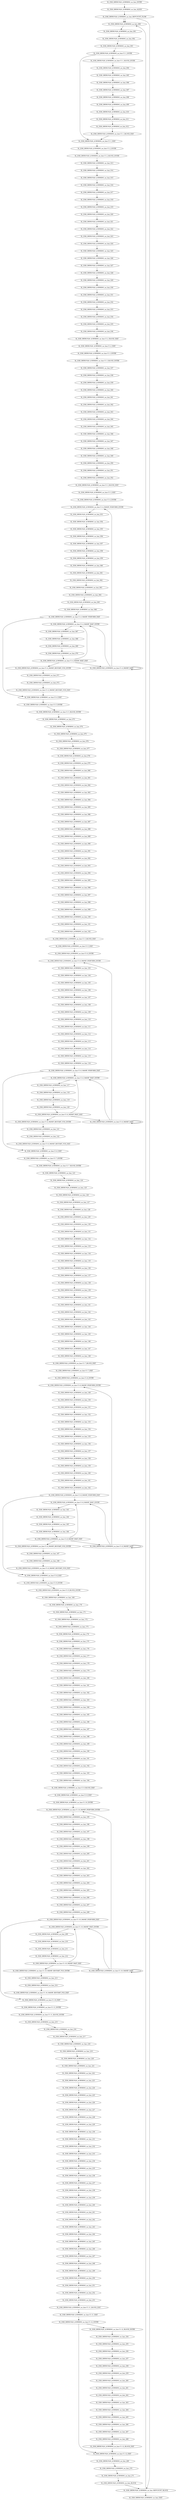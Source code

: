 digraph g {
name="SL_ESR_DRYRUN20_2CRYRING_no_line";

graph[]

  "SL_ESR_DRYRUN20_2CRYRING_no_line_ALIGN" [type="blockalign", cpu="2", patentry="false", patexit="false", pattern="SL_ESR_DRYRUN20_2CRYRING_no_line", tperiod="10000", qlo="0", qhi="0", qil="0"];
  "SL_ESR_DRYRUN20_2CRYRING_no_line_000" [type="tmsg", cpu="2", patentry="false", patexit="false", pattern="SL_ESR_DRYRUN20_2CRYRING_no_line", toffs="0", gid="340", par="0xc0000000000", sid="12", bpid="32", evtno="255", beamin="false", bpcstart="false", fid="1", reqnobeam="0", vacc="0"];
  "SL_ESR_DRYRUN20_2CRYRING_no_line_REPCOUNT_FLOW" [type="flow", cpu="2", patentry="false", patexit="false", pattern="SL_ESR_DRYRUN20_2CRYRING_no_line", qty="0", toffs="0", tvalid="0", vabs="true"];
  "SL_ESR_DRYRUN20_2CRYRING_no_line_REPCOUNT_BLOCK" [type="block", cpu="2", patentry="false", patexit="false", pattern="SL_ESR_DRYRUN20_2CRYRING_no_line", tperiod="10000", qlo="1", qhi="0", qil="0"];
  "SL_ESR_DRYRUN20_2CRYRING_no_line_001" [type="tmsg", cpu="2", patentry="false", patexit="false", pattern="SL_ESR_DRYRUN20_2CRYRING_no_line", toffs="0", gid="340", par="0xc0000000000", sid="12", bpid="32", evtno="259", beamin="false", bpcstart="false", fid="1", reqnobeam="0", vacc="0"];
  "SL_ESR_DRYRUN20_2CRYRING_no_line_002" [type="tmsg", cpu="2", patentry="false", patexit="false", pattern="SL_ESR_DRYRUN20_2CRYRING_no_line", toffs="0", gid="341", par="0xc0000000000", sid="12", bpid="32", evtno="259", beamin="false", bpcstart="false", fid="1", reqnobeam="0", vacc="0"];
  "SL_ESR_DRYRUN20_2CRYRING_no_line_003" [type="tmsg", cpu="2", patentry="false", patexit="false", pattern="SL_ESR_DRYRUN20_2CRYRING_no_line", toffs="200000", gid="340", par="0xc0000000000", sid="12", bpid="32", evtno="245", beamin="false", bpcstart="false", fid="1", reqnobeam="0", vacc="0"];
  "SL_ESR_DRYRUN20_2CRYRING_no_line.C1.1_ENTRY" [type="block", cpu="2", patentry="false", patexit="false", pattern="SL_ESR_DRYRUN20_2CRYRING_no_line", tperiod="20000000", qlo="1", qhi="0", qil="0"];
  "SL_ESR_DRYRUN20_2CRYRING_no_line.C1.1_EXIT" [type="block", cpu="2", patentry="false", patexit="false", pattern="SL_ESR_DRYRUN20_2CRYRING_no_line", tperiod="10000", qlo="0", qhi="0", qil="0"];
  "SL_ESR_DRYRUN20_2CRYRING_no_line.C1.1_BLOCK_ENTRY" [type="block", cpu="2", patentry="false", patexit="false", pattern="SL_ESR_DRYRUN20_2CRYRING_no_line", tperiod="10000", qlo="0", qhi="0", qil="0"];
  "SL_ESR_DRYRUN20_2CRYRING_no_line_004" [type="tmsg", cpu="2", patentry="false", patexit="false", pattern="SL_ESR_DRYRUN20_2CRYRING_no_line", toffs="0", gid="340", par="0xc0000000000", sid="1", bpid="1", evtno="32", beamin="false", bpcstart="false", fid="1", reqnobeam="0", vacc="0"];
  "SL_ESR_DRYRUN20_2CRYRING_no_line_005" [type="tmsg", cpu="2", patentry="false", patexit="false", pattern="SL_ESR_DRYRUN20_2CRYRING_no_line", toffs="0", gid="340", par="0xc0000000000", sid="1", bpid="1", evtno="257", beamin="false", bpcstart="true", fid="1", reqnobeam="0", vacc="0"];
  "SL_ESR_DRYRUN20_2CRYRING_no_line_006" [type="tmsg", cpu="2", patentry="false", patexit="false", pattern="SL_ESR_DRYRUN20_2CRYRING_no_line", toffs="0", gid="341", par="0xc0000000000", sid="1", bpid="1", evtno="257", beamin="false", bpcstart="true", fid="1", reqnobeam="0", vacc="0"];
  "SL_ESR_DRYRUN20_2CRYRING_no_line_007" [type="tmsg", cpu="2", patentry="false", patexit="false", pattern="SL_ESR_DRYRUN20_2CRYRING_no_line", toffs="8", gid="340", par="0xc0000000000", sid="1", bpid="1", evtno="512", beamin="false", bpcstart="false", fid="1", reqnobeam="0", vacc="0"];
  "SL_ESR_DRYRUN20_2CRYRING_no_line_008" [type="tmsg", cpu="2", patentry="false", patexit="false", pattern="SL_ESR_DRYRUN20_2CRYRING_no_line", toffs="8", gid="341", par="0xc0000000000", sid="1", bpid="1", evtno="512", beamin="false", bpcstart="false", fid="1", reqnobeam="0", vacc="0"];
  "SL_ESR_DRYRUN20_2CRYRING_no_line_009" [type="tmsg", cpu="2", patentry="false", patexit="false", pattern="SL_ESR_DRYRUN20_2CRYRING_no_line", toffs="10000000", gid="340", par="0xc0000000000", sid="1", bpid="1", evtno="513", beamin="false", bpcstart="false", fid="1", reqnobeam="0", vacc="0"];
  "SL_ESR_DRYRUN20_2CRYRING_no_line_010" [type="tmsg", cpu="2", patentry="false", patexit="false", pattern="SL_ESR_DRYRUN20_2CRYRING_no_line", toffs="10000000", gid="341", par="0xc0000000000", sid="1", bpid="1", evtno="513", beamin="false", bpcstart="false", fid="1", reqnobeam="0", vacc="0"];
  "SL_ESR_DRYRUN20_2CRYRING_no_line_011" [type="tmsg", cpu="2", patentry="false", patexit="false", pattern="SL_ESR_DRYRUN20_2CRYRING_no_line", toffs="3167980000", gid="340", par="0xc0000000000", sid="1", bpid="1", evtno="55", beamin="false", bpcstart="false", fid="1", reqnobeam="0", vacc="0"];
  "SL_ESR_DRYRUN20_2CRYRING_no_line_012" [type="tmsg", cpu="2", patentry="false", patexit="false", pattern="SL_ESR_DRYRUN20_2CRYRING_no_line", toffs="3167999984", gid="340", par="0xc0000000000", sid="1", bpid="1", evtno="160", beamin="false", bpcstart="false", fid="1", reqnobeam="0", vacc="0"];
  "SL_ESR_DRYRUN20_2CRYRING_no_line.C1.1_BLOCK_EXIT" [type="block", cpu="2", patentry="false", patexit="false", pattern="SL_ESR_DRYRUN20_2CRYRING_no_line", tperiod="3168000000", qlo="0", qhi="0", qil="0"];
  "SL_ESR_DRYRUN20_2CRYRING_no_line.C1.2_ENTRY" [type="block", cpu="2", patentry="false", patexit="false", pattern="SL_ESR_DRYRUN20_2CRYRING_no_line", tperiod="10000", qlo="0", qhi="0", qil="0"];
  "SL_ESR_DRYRUN20_2CRYRING_no_line.C1.2_EXIT" [type="block", cpu="2", patentry="false", patexit="false", pattern="SL_ESR_DRYRUN20_2CRYRING_no_line", tperiod="10000", qlo="0", qhi="0", qil="0"];
  "SL_ESR_DRYRUN20_2CRYRING_no_line.C1.2_BLOCK_ENTRY" [type="block", cpu="2", patentry="false", patexit="false", pattern="SL_ESR_DRYRUN20_2CRYRING_no_line", tperiod="10000", qlo="0", qhi="0", qil="0"];
  "SL_ESR_DRYRUN20_2CRYRING_no_line_013" [type="tmsg", cpu="2", patentry="false", patexit="false", pattern="SL_ESR_DRYRUN20_2CRYRING_no_line", toffs="0", gid="340", par="0xc0000000000", sid="2", bpid="2", evtno="32", beamin="false", bpcstart="false", fid="1", reqnobeam="0", vacc="0"];
  "SL_ESR_DRYRUN20_2CRYRING_no_line_014" [type="tmsg", cpu="2", patentry="false", patexit="false", pattern="SL_ESR_DRYRUN20_2CRYRING_no_line", toffs="0", gid="340", par="0xc0000000000", sid="2", bpid="2", evtno="257", beamin="false", bpcstart="true", fid="1", reqnobeam="0", vacc="0"];
  "SL_ESR_DRYRUN20_2CRYRING_no_line_015" [type="tmsg", cpu="2", patentry="false", patexit="false", pattern="SL_ESR_DRYRUN20_2CRYRING_no_line", toffs="0", gid="341", par="0xc0000000000", sid="2", bpid="2", evtno="257", beamin="true", bpcstart="true", fid="1", reqnobeam="0", vacc="0"];
  "SL_ESR_DRYRUN20_2CRYRING_no_line_016" [type="tmsg", cpu="2", patentry="false", patexit="false", pattern="SL_ESR_DRYRUN20_2CRYRING_no_line", toffs="24", gid="340", par="0xc0000000000", sid="2", bpid="2", evtno="345", beamin="false", bpcstart="false", fid="1", reqnobeam="0", vacc="0"];
  "SL_ESR_DRYRUN20_2CRYRING_no_line_017" [type="tmsg", cpu="2", patentry="false", patexit="false", pattern="SL_ESR_DRYRUN20_2CRYRING_no_line", toffs="20000000", gid="340", par="0xc0000000000", sid="2", bpid="2", evtno="246", beamin="false", bpcstart="false", fid="1", reqnobeam="0", vacc="0"];
  "SL_ESR_DRYRUN20_2CRYRING_no_line_018" [type="tmsg", cpu="2", patentry="false", patexit="false", pattern="SL_ESR_DRYRUN20_2CRYRING_no_line", toffs="20000000", gid="340", par="0xc0000000000", sid="2", bpid="2", evtno="258", beamin="false", bpcstart="false", fid="1", reqnobeam="0", vacc="0"];
  "SL_ESR_DRYRUN20_2CRYRING_no_line_019" [type="tmsg", cpu="2", patentry="false", patexit="false", pattern="SL_ESR_DRYRUN20_2CRYRING_no_line", toffs="20000000", gid="341", par="0xc0000000000", sid="2", bpid="2", evtno="258", beamin="true", bpcstart="false", fid="1", reqnobeam="0", vacc="0"];
  "SL_ESR_DRYRUN20_2CRYRING_no_line_020" [type="tmsg", cpu="2", patentry="false", patexit="false", pattern="SL_ESR_DRYRUN20_2CRYRING_no_line", toffs="40000000", gid="340", par="0xc0000000000", sid="2", bpid="2", evtno="245", beamin="false", bpcstart="false", fid="1", reqnobeam="0", vacc="0"];
  "SL_ESR_DRYRUN20_2CRYRING_no_line_021" [type="tmsg", cpu="2", patentry="false", patexit="false", pattern="SL_ESR_DRYRUN20_2CRYRING_no_line", toffs="60000000", gid="340", par="0xc0000000000", sid="2", bpid="2", evtno="259", beamin="false", bpcstart="false", fid="1", reqnobeam="0", vacc="0"];
  "SL_ESR_DRYRUN20_2CRYRING_no_line_022" [type="tmsg", cpu="2", patentry="false", patexit="false", pattern="SL_ESR_DRYRUN20_2CRYRING_no_line", toffs="60000000", gid="341", par="0xc0000000000", sid="2", bpid="2", evtno="259", beamin="true", bpcstart="false", fid="1", reqnobeam="0", vacc="0"];
  "SL_ESR_DRYRUN20_2CRYRING_no_line_023" [type="tmsg", cpu="2", patentry="false", patexit="false", pattern="SL_ESR_DRYRUN20_2CRYRING_no_line", toffs="64000000", gid="340", par="0xc0000000000", sid="2", bpid="2", evtno="512", beamin="false", bpcstart="false", fid="1", reqnobeam="0", vacc="0"];
  "SL_ESR_DRYRUN20_2CRYRING_no_line_024" [type="tmsg", cpu="2", patentry="false", patexit="false", pattern="SL_ESR_DRYRUN20_2CRYRING_no_line", toffs="64000000", gid="341", par="0xc0000000000", sid="2", bpid="2", evtno="512", beamin="true", bpcstart="false", fid="1", reqnobeam="0", vacc="0"];
  "SL_ESR_DRYRUN20_2CRYRING_no_line_025" [type="tmsg", cpu="2", patentry="false", patexit="false", pattern="SL_ESR_DRYRUN20_2CRYRING_no_line", toffs="70000000", gid="340", par="0xc0000000000", sid="2", bpid="2", evtno="75", beamin="false", bpcstart="false", fid="1", reqnobeam="0", vacc="0"];
  "SL_ESR_DRYRUN20_2CRYRING_no_line_026" [type="tmsg", cpu="2", patentry="false", patexit="false", pattern="SL_ESR_DRYRUN20_2CRYRING_no_line", toffs="74000000", gid="340", par="0xc0000000000", sid="2", bpid="2", evtno="513", beamin="false", bpcstart="false", fid="1", reqnobeam="0", vacc="0"];
  "SL_ESR_DRYRUN20_2CRYRING_no_line_027" [type="tmsg", cpu="2", patentry="false", patexit="false", pattern="SL_ESR_DRYRUN20_2CRYRING_no_line", toffs="74000000", gid="341", par="0xc0000000000", sid="2", bpid="2", evtno="513", beamin="true", bpcstart="false", fid="1", reqnobeam="0", vacc="0"];
  "SL_ESR_DRYRUN20_2CRYRING_no_line_028" [type="tmsg", cpu="2", patentry="false", patexit="false", pattern="SL_ESR_DRYRUN20_2CRYRING_no_line", toffs="270000000", gid="340", par="0xc0000000000", sid="2", bpid="3", evtno="256", beamin="true", bpcstart="false", fid="1", reqnobeam="0", vacc="0"];
  "SL_ESR_DRYRUN20_2CRYRING_no_line_029" [type="tmsg", cpu="2", patentry="false", patexit="false", pattern="SL_ESR_DRYRUN20_2CRYRING_no_line", toffs="270000000", gid="341", par="0xc0000000000", sid="2", bpid="3", evtno="256", beamin="true", bpcstart="false", fid="1", reqnobeam="0", vacc="0"];
  "SL_ESR_DRYRUN20_2CRYRING_no_line_030" [type="tmsg", cpu="2", patentry="false", patexit="false", pattern="SL_ESR_DRYRUN20_2CRYRING_no_line", toffs="270000008", gid="340", par="0xc0000000000", sid="2", bpid="3", evtno="512", beamin="true", bpcstart="false", fid="1", reqnobeam="0", vacc="0"];
  "SL_ESR_DRYRUN20_2CRYRING_no_line_031" [type="tmsg", cpu="2", patentry="false", patexit="false", pattern="SL_ESR_DRYRUN20_2CRYRING_no_line", toffs="270000008", gid="341", par="0xc0000000000", sid="2", bpid="3", evtno="512", beamin="true", bpcstart="false", fid="1", reqnobeam="0", vacc="0"];
  "SL_ESR_DRYRUN20_2CRYRING_no_line_032" [type="tmsg", cpu="2", patentry="false", patexit="false", pattern="SL_ESR_DRYRUN20_2CRYRING_no_line", toffs="270020000", gid="340", par="0xc0000000000", sid="2", bpid="3", evtno="47", beamin="true", bpcstart="false", fid="1", reqnobeam="0", vacc="0"];
  "SL_ESR_DRYRUN20_2CRYRING_no_line_033" [type="tmsg", cpu="2", patentry="false", patexit="false", pattern="SL_ESR_DRYRUN20_2CRYRING_no_line", toffs="292520000", gid="340", par="0xc0000000000", sid="2", bpid="3", evtno="521", beamin="true", bpcstart="false", fid="1", reqnobeam="0", vacc="0"];
  "SL_ESR_DRYRUN20_2CRYRING_no_line_034" [type="tmsg", cpu="2", patentry="false", patexit="false", pattern="SL_ESR_DRYRUN20_2CRYRING_no_line", toffs="305020000", gid="340", par="0xc0000000000", sid="2", bpid="3", evtno="49", beamin="true", bpcstart="false", fid="1", reqnobeam="0", vacc="0"];
  "SL_ESR_DRYRUN20_2CRYRING_no_line_035" [type="tmsg", cpu="2", patentry="false", patexit="false", pattern="SL_ESR_DRYRUN20_2CRYRING_no_line", toffs="379960000", gid="340", par="0xc0000000000", sid="2", bpid="3", evtno="51", beamin="true", bpcstart="false", fid="1", reqnobeam="0", vacc="0"];
  "SL_ESR_DRYRUN20_2CRYRING_no_line_036" [type="tmsg", cpu="2", patentry="false", patexit="false", pattern="SL_ESR_DRYRUN20_2CRYRING_no_line", toffs="379980000", gid="340", par="0xc0000000000", sid="2", bpid="3", evtno="55", beamin="true", bpcstart="false", fid="1", reqnobeam="0", vacc="0"];
  "SL_ESR_DRYRUN20_2CRYRING_no_line.C1.2_BLOCK_EXIT" [type="block", cpu="2", patentry="false", patexit="false", pattern="SL_ESR_DRYRUN20_2CRYRING_no_line", tperiod="380000000", qlo="0", qhi="0", qil="0"];
  "SL_ESR_DRYRUN20_2CRYRING_no_line.C1.3_ENTRY" [type="block", cpu="2", patentry="false", patexit="false", pattern="SL_ESR_DRYRUN20_2CRYRING_no_line", tperiod="10000", qlo="0", qhi="0", qil="0"];
  "SL_ESR_DRYRUN20_2CRYRING_no_line.C1.3_EXIT" [type="block", cpu="2", patentry="false", patexit="false", pattern="SL_ESR_DRYRUN20_2CRYRING_no_line", tperiod="10000", qlo="0", qhi="0", qil="0"];
  "SL_ESR_DRYRUN20_2CRYRING_no_line.C1.3_BLOCK_ENTRY" [type="block", cpu="2", patentry="false", patexit="false", pattern="SL_ESR_DRYRUN20_2CRYRING_no_line", tperiod="10000", qlo="0", qhi="0", qil="0"];
  "SL_ESR_DRYRUN20_2CRYRING_no_line_037" [type="tmsg", cpu="2", patentry="false", patexit="false", pattern="SL_ESR_DRYRUN20_2CRYRING_no_line", toffs="0", gid="340", par="0xc0000000000", sid="3", bpid="4", evtno="32", beamin="true", bpcstart="false", fid="1", reqnobeam="0", vacc="0"];
  "SL_ESR_DRYRUN20_2CRYRING_no_line_038" [type="tmsg", cpu="2", patentry="false", patexit="false", pattern="SL_ESR_DRYRUN20_2CRYRING_no_line", toffs="0", gid="340", par="0xc0000000000", sid="3", bpid="4", evtno="257", beamin="true", bpcstart="false", fid="1", reqnobeam="0", vacc="0"];
  "SL_ESR_DRYRUN20_2CRYRING_no_line_039" [type="tmsg", cpu="2", patentry="false", patexit="false", pattern="SL_ESR_DRYRUN20_2CRYRING_no_line", toffs="0", gid="341", par="0xc0000000000", sid="3", bpid="4", evtno="257", beamin="true", bpcstart="false", fid="1", reqnobeam="0", vacc="0"];
  "SL_ESR_DRYRUN20_2CRYRING_no_line_040" [type="tmsg", cpu="2", patentry="false", patexit="false", pattern="SL_ESR_DRYRUN20_2CRYRING_no_line", toffs="20000000", gid="340", par="0xc0000000000", sid="3", bpid="4", evtno="246", beamin="true", bpcstart="false", fid="1", reqnobeam="0", vacc="0"];
  "SL_ESR_DRYRUN20_2CRYRING_no_line_041" [type="tmsg", cpu="2", patentry="false", patexit="false", pattern="SL_ESR_DRYRUN20_2CRYRING_no_line", toffs="20000000", gid="340", par="0xc0000000000", sid="3", bpid="4", evtno="258", beamin="true", bpcstart="false", fid="1", reqnobeam="0", vacc="0"];
  "SL_ESR_DRYRUN20_2CRYRING_no_line_042" [type="tmsg", cpu="2", patentry="false", patexit="false", pattern="SL_ESR_DRYRUN20_2CRYRING_no_line", toffs="20000000", gid="341", par="0xc0000000000", sid="3", bpid="4", evtno="258", beamin="true", bpcstart="false", fid="1", reqnobeam="0", vacc="0"];
  "SL_ESR_DRYRUN20_2CRYRING_no_line_043" [type="tmsg", cpu="2", patentry="false", patexit="false", pattern="SL_ESR_DRYRUN20_2CRYRING_no_line", toffs="40000000", gid="340", par="0xc0000000000", sid="3", bpid="4", evtno="245", beamin="true", bpcstart="false", fid="1", reqnobeam="0", vacc="0"];
  "SL_ESR_DRYRUN20_2CRYRING_no_line_044" [type="tmsg", cpu="2", patentry="false", patexit="false", pattern="SL_ESR_DRYRUN20_2CRYRING_no_line", toffs="60000000", gid="340", par="0xc0000000000", sid="3", bpid="4", evtno="259", beamin="true", bpcstart="false", fid="1", reqnobeam="0", vacc="0"];
  "SL_ESR_DRYRUN20_2CRYRING_no_line_045" [type="tmsg", cpu="2", patentry="false", patexit="false", pattern="SL_ESR_DRYRUN20_2CRYRING_no_line", toffs="60000000", gid="341", par="0xc0000000000", sid="3", bpid="4", evtno="259", beamin="true", bpcstart="false", fid="1", reqnobeam="0", vacc="0"];
  "SL_ESR_DRYRUN20_2CRYRING_no_line_046" [type="tmsg", cpu="2", patentry="false", patexit="false", pattern="SL_ESR_DRYRUN20_2CRYRING_no_line", toffs="64000000", gid="340", par="0xc0000000000", sid="3", bpid="4", evtno="512", beamin="true", bpcstart="false", fid="1", reqnobeam="0", vacc="0"];
  "SL_ESR_DRYRUN20_2CRYRING_no_line_047" [type="tmsg", cpu="2", patentry="false", patexit="false", pattern="SL_ESR_DRYRUN20_2CRYRING_no_line", toffs="64000000", gid="341", par="0xc0000000000", sid="3", bpid="4", evtno="512", beamin="true", bpcstart="false", fid="1", reqnobeam="0", vacc="0"];
  "SL_ESR_DRYRUN20_2CRYRING_no_line_048" [type="tmsg", cpu="2", patentry="false", patexit="false", pattern="SL_ESR_DRYRUN20_2CRYRING_no_line", toffs="74000000", gid="340", par="0xc0000000000", sid="3", bpid="4", evtno="513", beamin="true", bpcstart="false", fid="1", reqnobeam="0", vacc="0"];
  "SL_ESR_DRYRUN20_2CRYRING_no_line_049" [type="tmsg", cpu="2", patentry="false", patexit="false", pattern="SL_ESR_DRYRUN20_2CRYRING_no_line", toffs="74000000", gid="341", par="0xc0000000000", sid="3", bpid="4", evtno="513", beamin="true", bpcstart="false", fid="1", reqnobeam="0", vacc="0"];
  "SL_ESR_DRYRUN20_2CRYRING_no_line_050" [type="tmsg", cpu="2", patentry="false", patexit="false", pattern="SL_ESR_DRYRUN20_2CRYRING_no_line", toffs="268500000", gid="340", par="0xc0000000000", sid="3", bpid="4", evtno="162", beamin="true", bpcstart="false", fid="1", reqnobeam="0", vacc="0"];
  "SL_ESR_DRYRUN20_2CRYRING_no_line_051" [type="tmsg", cpu="2", patentry="false", patexit="false", pattern="SL_ESR_DRYRUN20_2CRYRING_no_line", toffs="805500000", gid="340", par="0xc0000000000", sid="3", bpid="4", evtno="163", beamin="true", bpcstart="false", fid="1", reqnobeam="0", vacc="0"];
  "SL_ESR_DRYRUN20_2CRYRING_no_line_052" [type="tmsg", cpu="2", patentry="false", patexit="false", pattern="SL_ESR_DRYRUN20_2CRYRING_no_line", toffs="1073980000", gid="340", par="0xc0000000000", sid="3", bpid="4", evtno="55", beamin="true", bpcstart="false", fid="1", reqnobeam="0", vacc="0"];
  "SL_ESR_DRYRUN20_2CRYRING_no_line.C1.3_BLOCK_EXIT" [type="block", cpu="2", patentry="false", patexit="false", pattern="SL_ESR_DRYRUN20_2CRYRING_no_line", tperiod="1074000000", qlo="0", qhi="0", qil="0"];
  "SL_ESR_DRYRUN20_2CRYRING_no_line.C1.4_ENTRY" [type="block", cpu="2", patentry="false", patexit="false", pattern="SL_ESR_DRYRUN20_2CRYRING_no_line", tperiod="10000", qlo="0", qhi="0", qil="0"];
  "SL_ESR_DRYRUN20_2CRYRING_no_line.C1.4_EXIT" [type="block", cpu="2", patentry="false", patexit="false", pattern="SL_ESR_DRYRUN20_2CRYRING_no_line", tperiod="10000", qlo="0", qhi="0", qil="0"];
  "SL_ESR_DRYRUN20_2CRYRING_no_line.C1.4_MANIP_PERFORM_ENTRY" [type="block", cpu="2", patentry="false", patexit="false", pattern="SL_ESR_DRYRUN20_2CRYRING_no_line", tperiod="10000", qlo="0", qhi="0", qil="0"];
  "SL_ESR_DRYRUN20_2CRYRING_no_line_053" [type="tmsg", cpu="2", patentry="false", patexit="false", pattern="SL_ESR_DRYRUN20_2CRYRING_no_line", toffs="0", gid="340", par="0xc0000000000", sid="4", bpid="5", evtno="32", beamin="true", bpcstart="false", fid="1", reqnobeam="0", vacc="0"];
  "SL_ESR_DRYRUN20_2CRYRING_no_line_054" [type="tmsg", cpu="2", patentry="false", patexit="false", pattern="SL_ESR_DRYRUN20_2CRYRING_no_line", toffs="0", gid="340", par="0xc0000000000", sid="4", bpid="5", evtno="257", beamin="true", bpcstart="false", fid="1", reqnobeam="0", vacc="0"];
  "SL_ESR_DRYRUN20_2CRYRING_no_line_055" [type="tmsg", cpu="2", patentry="false", patexit="false", pattern="SL_ESR_DRYRUN20_2CRYRING_no_line", toffs="0", gid="341", par="0xc0000000000", sid="4", bpid="5", evtno="257", beamin="true", bpcstart="false", fid="1", reqnobeam="0", vacc="0"];
  "SL_ESR_DRYRUN20_2CRYRING_no_line_056" [type="tmsg", cpu="2", patentry="false", patexit="false", pattern="SL_ESR_DRYRUN20_2CRYRING_no_line", toffs="20000000", gid="340", par="0xc0000000000", sid="4", bpid="5", evtno="246", beamin="true", bpcstart="false", fid="1", reqnobeam="0", vacc="0"];
  "SL_ESR_DRYRUN20_2CRYRING_no_line_057" [type="tmsg", cpu="2", patentry="false", patexit="false", pattern="SL_ESR_DRYRUN20_2CRYRING_no_line", toffs="20000000", gid="340", par="0xc0000000000", sid="4", bpid="5", evtno="258", beamin="true", bpcstart="false", fid="1", reqnobeam="0", vacc="0"];
  "SL_ESR_DRYRUN20_2CRYRING_no_line_058" [type="tmsg", cpu="2", patentry="false", patexit="false", pattern="SL_ESR_DRYRUN20_2CRYRING_no_line", toffs="20000000", gid="341", par="0xc0000000000", sid="4", bpid="5", evtno="258", beamin="true", bpcstart="false", fid="1", reqnobeam="0", vacc="0"];
  "SL_ESR_DRYRUN20_2CRYRING_no_line_059" [type="tmsg", cpu="2", patentry="false", patexit="false", pattern="SL_ESR_DRYRUN20_2CRYRING_no_line", toffs="40000000", gid="340", par="0xc0000000000", sid="4", bpid="5", evtno="245", beamin="true", bpcstart="false", fid="1", reqnobeam="0", vacc="0"];
  "SL_ESR_DRYRUN20_2CRYRING_no_line_060" [type="tmsg", cpu="2", patentry="false", patexit="false", pattern="SL_ESR_DRYRUN20_2CRYRING_no_line", toffs="60000000", gid="340", par="0xc0000000000", sid="4", bpid="5", evtno="259", beamin="true", bpcstart="false", fid="1", reqnobeam="0", vacc="0"];
  "SL_ESR_DRYRUN20_2CRYRING_no_line_061" [type="tmsg", cpu="2", patentry="false", patexit="false", pattern="SL_ESR_DRYRUN20_2CRYRING_no_line", toffs="60000000", gid="341", par="0xc0000000000", sid="4", bpid="5", evtno="259", beamin="true", bpcstart="false", fid="1", reqnobeam="0", vacc="0"];
  "SL_ESR_DRYRUN20_2CRYRING_no_line_062" [type="tmsg", cpu="2", patentry="false", patexit="false", pattern="SL_ESR_DRYRUN20_2CRYRING_no_line", toffs="64000000", gid="340", par="0xc0000000000", sid="4", bpid="5", evtno="512", beamin="true", bpcstart="false", fid="1", reqnobeam="0", vacc="0"];
  "SL_ESR_DRYRUN20_2CRYRING_no_line_063" [type="tmsg", cpu="2", patentry="false", patexit="false", pattern="SL_ESR_DRYRUN20_2CRYRING_no_line", toffs="64000000", gid="341", par="0xc0000000000", sid="4", bpid="5", evtno="512", beamin="true", bpcstart="false", fid="1", reqnobeam="0", vacc="0"];
  "SL_ESR_DRYRUN20_2CRYRING_no_line_064" [type="tmsg", cpu="2", patentry="false", patexit="false", pattern="SL_ESR_DRYRUN20_2CRYRING_no_line", toffs="74000000", gid="340", par="0xc0000000000", sid="4", bpid="5", evtno="513", beamin="true", bpcstart="false", fid="1", reqnobeam="0", vacc="0"];
  "SL_ESR_DRYRUN20_2CRYRING_no_line_065" [type="tmsg", cpu="2", patentry="false", patexit="false", pattern="SL_ESR_DRYRUN20_2CRYRING_no_line", toffs="74000000", gid="341", par="0xc0000000000", sid="4", bpid="5", evtno="513", beamin="true", bpcstart="false", fid="1", reqnobeam="0", vacc="0"];
  "SL_ESR_DRYRUN20_2CRYRING_no_line_066" [type="tmsg", cpu="2", patentry="false", patexit="false", pattern="SL_ESR_DRYRUN20_2CRYRING_no_line", toffs="309980000", gid="340", par="0xc0000000000", sid="4", bpid="5", evtno="55", beamin="true", bpcstart="false", fid="1", reqnobeam="0", vacc="0"];
  "SL_ESR_DRYRUN20_2CRYRING_no_line.C1.4_MANIP_PERFORM_EXIT" [type="block", cpu="2", patentry="false", patexit="false", pattern="SL_ESR_DRYRUN20_2CRYRING_no_line", tperiod="310000000", qlo="1", qhi="0", qil="0"];
  "SL_ESR_DRYRUN20_2CRYRING_no_line.C1.4_MANIP_WAIT_ENTRY" [type="block", cpu="2", patentry="false", patexit="false", pattern="SL_ESR_DRYRUN20_2CRYRING_no_line", tperiod="10000", qlo="0", qhi="0", qil="0"];
  "SL_ESR_DRYRUN20_2CRYRING_no_line_067" [type="tmsg", cpu="2", patentry="false", patexit="false", pattern="SL_ESR_DRYRUN20_2CRYRING_no_line", toffs="0", gid="340", par="0xc0000000000", sid="4", bpid="6", evtno="256", beamin="true", bpcstart="false", fid="1", reqnobeam="0", vacc="0"];
  "SL_ESR_DRYRUN20_2CRYRING_no_line_068" [type="tmsg", cpu="2", patentry="false", patexit="false", pattern="SL_ESR_DRYRUN20_2CRYRING_no_line", toffs="0", gid="341", par="0xc0000000000", sid="4", bpid="6", evtno="256", beamin="true", bpcstart="false", fid="1", reqnobeam="0", vacc="0"];
  "SL_ESR_DRYRUN20_2CRYRING_no_line_069" [type="tmsg", cpu="2", patentry="false", patexit="false", pattern="SL_ESR_DRYRUN20_2CRYRING_no_line", toffs="20000000", gid="340", par="0xc0000000000", sid="4", bpid="6", evtno="258", beamin="true", bpcstart="false", fid="1", reqnobeam="0", vacc="0"];
  "SL_ESR_DRYRUN20_2CRYRING_no_line_070" [type="tmsg", cpu="2", patentry="false", patexit="false", pattern="SL_ESR_DRYRUN20_2CRYRING_no_line", toffs="20000000", gid="341", par="0xc0000000000", sid="4", bpid="6", evtno="258", beamin="true", bpcstart="false", fid="1", reqnobeam="0", vacc="0"];
  "SL_ESR_DRYRUN20_2CRYRING_no_line.C1.4_MANIP_WAIT_EXIT" [type="block", cpu="2", patentry="false", patexit="false", pattern="SL_ESR_DRYRUN20_2CRYRING_no_line", tperiod="270000000", qlo="1", qhi="0", qil="0"];
  "SL_ESR_DRYRUN20_2CRYRING_no_line.C1.4_MANIP_SAFE" [type="block", cpu="2", patentry="false", patexit="false", pattern="SL_ESR_DRYRUN20_2CRYRING_no_line", tperiod="10000000", qlo="1", qhi="0", qil="0"];
  "SL_ESR_DRYRUN20_2CRYRING_no_line.C1.4_MANIP_RESTART_FGS_ENTRY" [type="block", cpu="2", patentry="false", patexit="false", pattern="SL_ESR_DRYRUN20_2CRYRING_no_line", tperiod="10000", qlo="0", qhi="0", qil="0"];
  "SL_ESR_DRYRUN20_2CRYRING_no_line_071" [type="tmsg", cpu="2", patentry="false", patexit="false", pattern="SL_ESR_DRYRUN20_2CRYRING_no_line", toffs="0", gid="340", par="0xc0000000000", sid="4", bpid="7", evtno="256", beamin="true", bpcstart="false", fid="1", reqnobeam="0", vacc="0"];
  "SL_ESR_DRYRUN20_2CRYRING_no_line_072" [type="tmsg", cpu="2", patentry="false", patexit="false", pattern="SL_ESR_DRYRUN20_2CRYRING_no_line", toffs="0", gid="341", par="0xc0000000000", sid="4", bpid="7", evtno="256", beamin="true", bpcstart="false", fid="1", reqnobeam="0", vacc="0"];
  "SL_ESR_DRYRUN20_2CRYRING_no_line.C1.4_MANIP_RESTART_FGS_EXIT" [type="block", cpu="2", patentry="false", patexit="false", pattern="SL_ESR_DRYRUN20_2CRYRING_no_line", tperiod="206000000", qlo="0", qhi="0", qil="0"];
  "SL_ESR_DRYRUN20_2CRYRING_no_line.C1.5_ENTRY" [type="block", cpu="2", patentry="false", patexit="false", pattern="SL_ESR_DRYRUN20_2CRYRING_no_line", tperiod="10000", qlo="0", qhi="0", qil="0"];
  "SL_ESR_DRYRUN20_2CRYRING_no_line.C1.5_EXIT" [type="block", cpu="2", patentry="false", patexit="false", pattern="SL_ESR_DRYRUN20_2CRYRING_no_line", tperiod="10000", qlo="0", qhi="0", qil="0"];
  "SL_ESR_DRYRUN20_2CRYRING_no_line.C1.5_BLOCK_ENTRY" [type="block", cpu="2", patentry="false", patexit="false", pattern="SL_ESR_DRYRUN20_2CRYRING_no_line", tperiod="10000", qlo="0", qhi="0", qil="0"];
  "SL_ESR_DRYRUN20_2CRYRING_no_line_073" [type="tmsg", cpu="2", patentry="false", patexit="false", pattern="SL_ESR_DRYRUN20_2CRYRING_no_line", toffs="0", gid="340", par="0xc0000000000", sid="5", bpid="8", evtno="32", beamin="true", bpcstart="false", fid="1", reqnobeam="0", vacc="0"];
  "SL_ESR_DRYRUN20_2CRYRING_no_line_074" [type="tmsg", cpu="2", patentry="false", patexit="false", pattern="SL_ESR_DRYRUN20_2CRYRING_no_line", toffs="0", gid="340", par="0xc0000000000", sid="5", bpid="8", evtno="257", beamin="true", bpcstart="false", fid="1", reqnobeam="0", vacc="0"];
  "SL_ESR_DRYRUN20_2CRYRING_no_line_075" [type="tmsg", cpu="2", patentry="false", patexit="false", pattern="SL_ESR_DRYRUN20_2CRYRING_no_line", toffs="0", gid="341", par="0xc0000000000", sid="5", bpid="8", evtno="257", beamin="true", bpcstart="false", fid="1", reqnobeam="0", vacc="0"];
  "SL_ESR_DRYRUN20_2CRYRING_no_line_076" [type="tmsg", cpu="2", patentry="false", patexit="false", pattern="SL_ESR_DRYRUN20_2CRYRING_no_line", toffs="20000000", gid="340", par="0xc0000000000", sid="5", bpid="8", evtno="246", beamin="true", bpcstart="false", fid="1", reqnobeam="0", vacc="0"];
  "SL_ESR_DRYRUN20_2CRYRING_no_line_077" [type="tmsg", cpu="2", patentry="false", patexit="false", pattern="SL_ESR_DRYRUN20_2CRYRING_no_line", toffs="20000000", gid="340", par="0xc0000000000", sid="5", bpid="8", evtno="258", beamin="true", bpcstart="false", fid="1", reqnobeam="0", vacc="0"];
  "SL_ESR_DRYRUN20_2CRYRING_no_line_078" [type="tmsg", cpu="2", patentry="false", patexit="false", pattern="SL_ESR_DRYRUN20_2CRYRING_no_line", toffs="20000000", gid="341", par="0xc0000000000", sid="5", bpid="8", evtno="258", beamin="true", bpcstart="false", fid="1", reqnobeam="0", vacc="0"];
  "SL_ESR_DRYRUN20_2CRYRING_no_line_079" [type="tmsg", cpu="2", patentry="false", patexit="false", pattern="SL_ESR_DRYRUN20_2CRYRING_no_line", toffs="40000000", gid="340", par="0xc0000000000", sid="5", bpid="8", evtno="245", beamin="true", bpcstart="false", fid="1", reqnobeam="0", vacc="0"];
  "SL_ESR_DRYRUN20_2CRYRING_no_line_080" [type="tmsg", cpu="2", patentry="false", patexit="false", pattern="SL_ESR_DRYRUN20_2CRYRING_no_line", toffs="60000000", gid="340", par="0xc0000000000", sid="5", bpid="8", evtno="259", beamin="true", bpcstart="false", fid="1", reqnobeam="0", vacc="0"];
  "SL_ESR_DRYRUN20_2CRYRING_no_line_081" [type="tmsg", cpu="2", patentry="false", patexit="false", pattern="SL_ESR_DRYRUN20_2CRYRING_no_line", toffs="60000000", gid="341", par="0xc0000000000", sid="5", bpid="8", evtno="259", beamin="true", bpcstart="false", fid="1", reqnobeam="0", vacc="0"];
  "SL_ESR_DRYRUN20_2CRYRING_no_line_082" [type="tmsg", cpu="2", patentry="false", patexit="false", pattern="SL_ESR_DRYRUN20_2CRYRING_no_line", toffs="64000000", gid="340", par="0xc0000000000", sid="5", bpid="8", evtno="512", beamin="true", bpcstart="false", fid="1", reqnobeam="0", vacc="0"];
  "SL_ESR_DRYRUN20_2CRYRING_no_line_083" [type="tmsg", cpu="2", patentry="false", patexit="false", pattern="SL_ESR_DRYRUN20_2CRYRING_no_line", toffs="64000000", gid="341", par="0xc0000000000", sid="5", bpid="8", evtno="512", beamin="true", bpcstart="false", fid="1", reqnobeam="0", vacc="0"];
  "SL_ESR_DRYRUN20_2CRYRING_no_line_084" [type="tmsg", cpu="2", patentry="false", patexit="false", pattern="SL_ESR_DRYRUN20_2CRYRING_no_line", toffs="74000000", gid="340", par="0xc0000000000", sid="5", bpid="8", evtno="513", beamin="true", bpcstart="false", fid="1", reqnobeam="0", vacc="0"];
  "SL_ESR_DRYRUN20_2CRYRING_no_line_085" [type="tmsg", cpu="2", patentry="false", patexit="false", pattern="SL_ESR_DRYRUN20_2CRYRING_no_line", toffs="74000000", gid="341", par="0xc0000000000", sid="5", bpid="8", evtno="513", beamin="true", bpcstart="false", fid="1", reqnobeam="0", vacc="0"];
  "SL_ESR_DRYRUN20_2CRYRING_no_line_086" [type="tmsg", cpu="2", patentry="false", patexit="false", pattern="SL_ESR_DRYRUN20_2CRYRING_no_line", toffs="138000000", gid="340", par="0xc0000000000", sid="5", bpid="9", evtno="256", beamin="true", bpcstart="false", fid="1", reqnobeam="0", vacc="0"];
  "SL_ESR_DRYRUN20_2CRYRING_no_line_087" [type="tmsg", cpu="2", patentry="false", patexit="false", pattern="SL_ESR_DRYRUN20_2CRYRING_no_line", toffs="138000000", gid="341", par="0xc0000000000", sid="5", bpid="9", evtno="256", beamin="true", bpcstart="false", fid="1", reqnobeam="0", vacc="0"];
  "SL_ESR_DRYRUN20_2CRYRING_no_line_088" [type="tmsg", cpu="2", patentry="false", patexit="false", pattern="SL_ESR_DRYRUN20_2CRYRING_no_line", toffs="138000008", gid="340", par="0xc0000000000", sid="5", bpid="9", evtno="512", beamin="true", bpcstart="false", fid="1", reqnobeam="0", vacc="0"];
  "SL_ESR_DRYRUN20_2CRYRING_no_line_089" [type="tmsg", cpu="2", patentry="false", patexit="false", pattern="SL_ESR_DRYRUN20_2CRYRING_no_line", toffs="138000008", gid="341", par="0xc0000000000", sid="5", bpid="9", evtno="512", beamin="true", bpcstart="false", fid="1", reqnobeam="0", vacc="0"];
  "SL_ESR_DRYRUN20_2CRYRING_no_line_090" [type="tmsg", cpu="2", patentry="false", patexit="false", pattern="SL_ESR_DRYRUN20_2CRYRING_no_line", toffs="348000000", gid="340", par="0xc0000000000", sid="5", bpid="10", evtno="256", beamin="true", bpcstart="false", fid="1", reqnobeam="0", vacc="0"];
  "SL_ESR_DRYRUN20_2CRYRING_no_line_091" [type="tmsg", cpu="2", patentry="false", patexit="false", pattern="SL_ESR_DRYRUN20_2CRYRING_no_line", toffs="348000000", gid="341", par="0xc0000000000", sid="5", bpid="10", evtno="256", beamin="false", bpcstart="false", fid="1", reqnobeam="0", vacc="0"];
  "SL_ESR_DRYRUN20_2CRYRING_no_line_092" [type="tmsg", cpu="2", patentry="false", patexit="false", pattern="SL_ESR_DRYRUN20_2CRYRING_no_line", toffs="348000008", gid="340", par="0xc0000000000", sid="5", bpid="10", evtno="512", beamin="true", bpcstart="false", fid="1", reqnobeam="0", vacc="0"];
  "SL_ESR_DRYRUN20_2CRYRING_no_line_093" [type="tmsg", cpu="2", patentry="false", patexit="false", pattern="SL_ESR_DRYRUN20_2CRYRING_no_line", toffs="348000008", gid="341", par="0xc0000000000", sid="5", bpid="10", evtno="512", beamin="false", bpcstart="false", fid="1", reqnobeam="0", vacc="0"];
  "SL_ESR_DRYRUN20_2CRYRING_no_line_094" [type="tmsg", cpu="2", patentry="false", patexit="false", pattern="SL_ESR_DRYRUN20_2CRYRING_no_line", toffs="348000016", gid="340", par="0xc0000000000", sid="5", bpid="10", evtno="161", beamin="true", bpcstart="false", fid="1", reqnobeam="0", vacc="0"];
  "SL_ESR_DRYRUN20_2CRYRING_no_line_095" [type="tmsg", cpu="2", patentry="false", patexit="false", pattern="SL_ESR_DRYRUN20_2CRYRING_no_line", toffs="453999984", gid="340", par="0xc0000000000", sid="5", bpid="10", evtno="160", beamin="true", bpcstart="false", fid="1", reqnobeam="0", vacc="0"];
  "SL_ESR_DRYRUN20_2CRYRING_no_line_096" [type="tmsg", cpu="2", patentry="false", patexit="false", pattern="SL_ESR_DRYRUN20_2CRYRING_no_line", toffs="454000000", gid="340", par="0xc0000000000", sid="5", bpid="11", evtno="256", beamin="true", bpcstart="false", fid="1", reqnobeam="0", vacc="0"];
  "SL_ESR_DRYRUN20_2CRYRING_no_line_097" [type="tmsg", cpu="2", patentry="false", patexit="false", pattern="SL_ESR_DRYRUN20_2CRYRING_no_line", toffs="454000000", gid="341", par="0xc0000000000", sid="5", bpid="11", evtno="256", beamin="true", bpcstart="false", fid="1", reqnobeam="0", vacc="0"];
  "SL_ESR_DRYRUN20_2CRYRING_no_line_098" [type="tmsg", cpu="2", patentry="false", patexit="false", pattern="SL_ESR_DRYRUN20_2CRYRING_no_line", toffs="454000008", gid="340", par="0xc0000000000", sid="5", bpid="11", evtno="512", beamin="true", bpcstart="false", fid="1", reqnobeam="0", vacc="0"];
  "SL_ESR_DRYRUN20_2CRYRING_no_line_099" [type="tmsg", cpu="2", patentry="false", patexit="false", pattern="SL_ESR_DRYRUN20_2CRYRING_no_line", toffs="454000008", gid="341", par="0xc0000000000", sid="5", bpid="11", evtno="512", beamin="true", bpcstart="false", fid="1", reqnobeam="0", vacc="0"];
  "SL_ESR_DRYRUN20_2CRYRING_no_line_100" [type="tmsg", cpu="2", patentry="false", patexit="false", pattern="SL_ESR_DRYRUN20_2CRYRING_no_line", toffs="706500000", gid="340", par="0xc0000000000", sid="5", bpid="11", evtno="162", beamin="true", bpcstart="false", fid="1", reqnobeam="0", vacc="0"];
  "SL_ESR_DRYRUN20_2CRYRING_no_line_101" [type="tmsg", cpu="2", patentry="false", patexit="false", pattern="SL_ESR_DRYRUN20_2CRYRING_no_line", toffs="1211500000", gid="340", par="0xc0000000000", sid="5", bpid="11", evtno="163", beamin="true", bpcstart="false", fid="1", reqnobeam="0", vacc="0"];
  "SL_ESR_DRYRUN20_2CRYRING_no_line_102" [type="tmsg", cpu="2", patentry="false", patexit="false", pattern="SL_ESR_DRYRUN20_2CRYRING_no_line", toffs="1463980000", gid="340", par="0xc0000000000", sid="5", bpid="11", evtno="55", beamin="true", bpcstart="false", fid="1", reqnobeam="0", vacc="0"];
  "SL_ESR_DRYRUN20_2CRYRING_no_line.C1.5_BLOCK_EXIT" [type="block", cpu="2", patentry="false", patexit="false", pattern="SL_ESR_DRYRUN20_2CRYRING_no_line", tperiod="1464000000", qlo="0", qhi="0", qil="0"];
  "SL_ESR_DRYRUN20_2CRYRING_no_line.C1.6_ENTRY" [type="block", cpu="2", patentry="false", patexit="false", pattern="SL_ESR_DRYRUN20_2CRYRING_no_line", tperiod="10000", qlo="0", qhi="0", qil="0"];
  "SL_ESR_DRYRUN20_2CRYRING_no_line.C1.6_EXIT" [type="block", cpu="2", patentry="false", patexit="false", pattern="SL_ESR_DRYRUN20_2CRYRING_no_line", tperiod="10000", qlo="0", qhi="0", qil="0"];
  "SL_ESR_DRYRUN20_2CRYRING_no_line.C1.6_MANIP_PERFORM_ENTRY" [type="block", cpu="2", patentry="false", patexit="false", pattern="SL_ESR_DRYRUN20_2CRYRING_no_line", tperiod="10000", qlo="0", qhi="0", qil="0"];
  "SL_ESR_DRYRUN20_2CRYRING_no_line_103" [type="tmsg", cpu="2", patentry="false", patexit="false", pattern="SL_ESR_DRYRUN20_2CRYRING_no_line", toffs="0", gid="340", par="0xc0000000000", sid="6", bpid="12", evtno="32", beamin="true", bpcstart="false", fid="1", reqnobeam="0", vacc="0"];
  "SL_ESR_DRYRUN20_2CRYRING_no_line_104" [type="tmsg", cpu="2", patentry="false", patexit="false", pattern="SL_ESR_DRYRUN20_2CRYRING_no_line", toffs="0", gid="340", par="0xc0000000000", sid="6", bpid="12", evtno="257", beamin="true", bpcstart="false", fid="1", reqnobeam="0", vacc="0"];
  "SL_ESR_DRYRUN20_2CRYRING_no_line_105" [type="tmsg", cpu="2", patentry="false", patexit="false", pattern="SL_ESR_DRYRUN20_2CRYRING_no_line", toffs="0", gid="341", par="0xc0000000000", sid="6", bpid="12", evtno="257", beamin="true", bpcstart="false", fid="1", reqnobeam="0", vacc="0"];
  "SL_ESR_DRYRUN20_2CRYRING_no_line_106" [type="tmsg", cpu="2", patentry="false", patexit="false", pattern="SL_ESR_DRYRUN20_2CRYRING_no_line", toffs="20000000", gid="340", par="0xc0000000000", sid="6", bpid="12", evtno="246", beamin="true", bpcstart="false", fid="1", reqnobeam="0", vacc="0"];
  "SL_ESR_DRYRUN20_2CRYRING_no_line_107" [type="tmsg", cpu="2", patentry="false", patexit="false", pattern="SL_ESR_DRYRUN20_2CRYRING_no_line", toffs="20000000", gid="340", par="0xc0000000000", sid="6", bpid="12", evtno="258", beamin="true", bpcstart="false", fid="1", reqnobeam="0", vacc="0"];
  "SL_ESR_DRYRUN20_2CRYRING_no_line_108" [type="tmsg", cpu="2", patentry="false", patexit="false", pattern="SL_ESR_DRYRUN20_2CRYRING_no_line", toffs="20000000", gid="341", par="0xc0000000000", sid="6", bpid="12", evtno="258", beamin="true", bpcstart="false", fid="1", reqnobeam="0", vacc="0"];
  "SL_ESR_DRYRUN20_2CRYRING_no_line_109" [type="tmsg", cpu="2", patentry="false", patexit="false", pattern="SL_ESR_DRYRUN20_2CRYRING_no_line", toffs="40000000", gid="340", par="0xc0000000000", sid="6", bpid="12", evtno="245", beamin="true", bpcstart="false", fid="1", reqnobeam="0", vacc="0"];
  "SL_ESR_DRYRUN20_2CRYRING_no_line_110" [type="tmsg", cpu="2", patentry="false", patexit="false", pattern="SL_ESR_DRYRUN20_2CRYRING_no_line", toffs="60000000", gid="340", par="0xc0000000000", sid="6", bpid="12", evtno="259", beamin="true", bpcstart="false", fid="1", reqnobeam="0", vacc="0"];
  "SL_ESR_DRYRUN20_2CRYRING_no_line_111" [type="tmsg", cpu="2", patentry="false", patexit="false", pattern="SL_ESR_DRYRUN20_2CRYRING_no_line", toffs="60000000", gid="341", par="0xc0000000000", sid="6", bpid="12", evtno="259", beamin="true", bpcstart="false", fid="1", reqnobeam="0", vacc="0"];
  "SL_ESR_DRYRUN20_2CRYRING_no_line_112" [type="tmsg", cpu="2", patentry="false", patexit="false", pattern="SL_ESR_DRYRUN20_2CRYRING_no_line", toffs="64000000", gid="340", par="0xc0000000000", sid="6", bpid="12", evtno="512", beamin="true", bpcstart="false", fid="1", reqnobeam="0", vacc="0"];
  "SL_ESR_DRYRUN20_2CRYRING_no_line_113" [type="tmsg", cpu="2", patentry="false", patexit="false", pattern="SL_ESR_DRYRUN20_2CRYRING_no_line", toffs="64000000", gid="341", par="0xc0000000000", sid="6", bpid="12", evtno="512", beamin="true", bpcstart="false", fid="1", reqnobeam="0", vacc="0"];
  "SL_ESR_DRYRUN20_2CRYRING_no_line_114" [type="tmsg", cpu="2", patentry="false", patexit="false", pattern="SL_ESR_DRYRUN20_2CRYRING_no_line", toffs="74000000", gid="340", par="0xc0000000000", sid="6", bpid="12", evtno="513", beamin="true", bpcstart="false", fid="1", reqnobeam="0", vacc="0"];
  "SL_ESR_DRYRUN20_2CRYRING_no_line_115" [type="tmsg", cpu="2", patentry="false", patexit="false", pattern="SL_ESR_DRYRUN20_2CRYRING_no_line", toffs="74000000", gid="341", par="0xc0000000000", sid="6", bpid="12", evtno="513", beamin="true", bpcstart="false", fid="1", reqnobeam="0", vacc="0"];
  "SL_ESR_DRYRUN20_2CRYRING_no_line_116" [type="tmsg", cpu="2", patentry="false", patexit="false", pattern="SL_ESR_DRYRUN20_2CRYRING_no_line", toffs="309980000", gid="340", par="0xc0000000000", sid="6", bpid="12", evtno="55", beamin="true", bpcstart="false", fid="1", reqnobeam="0", vacc="0"];
  "SL_ESR_DRYRUN20_2CRYRING_no_line.C1.6_MANIP_PERFORM_EXIT" [type="block", cpu="2", patentry="false", patexit="false", pattern="SL_ESR_DRYRUN20_2CRYRING_no_line", tperiod="310000000", qlo="1", qhi="0", qil="0"];
  "SL_ESR_DRYRUN20_2CRYRING_no_line.C1.6_MANIP_WAIT_ENTRY" [type="block", cpu="2", patentry="false", patexit="false", pattern="SL_ESR_DRYRUN20_2CRYRING_no_line", tperiod="10000", qlo="0", qhi="0", qil="0"];
  "SL_ESR_DRYRUN20_2CRYRING_no_line_117" [type="tmsg", cpu="2", patentry="false", patexit="false", pattern="SL_ESR_DRYRUN20_2CRYRING_no_line", toffs="0", gid="340", par="0xc0000000000", sid="6", bpid="13", evtno="256", beamin="true", bpcstart="false", fid="1", reqnobeam="0", vacc="0"];
  "SL_ESR_DRYRUN20_2CRYRING_no_line_118" [type="tmsg", cpu="2", patentry="false", patexit="false", pattern="SL_ESR_DRYRUN20_2CRYRING_no_line", toffs="0", gid="341", par="0xc0000000000", sid="6", bpid="13", evtno="256", beamin="true", bpcstart="false", fid="1", reqnobeam="0", vacc="0"];
  "SL_ESR_DRYRUN20_2CRYRING_no_line_119" [type="tmsg", cpu="2", patentry="false", patexit="false", pattern="SL_ESR_DRYRUN20_2CRYRING_no_line", toffs="20000000", gid="340", par="0xc0000000000", sid="6", bpid="13", evtno="258", beamin="true", bpcstart="false", fid="1", reqnobeam="0", vacc="0"];
  "SL_ESR_DRYRUN20_2CRYRING_no_line_120" [type="tmsg", cpu="2", patentry="false", patexit="false", pattern="SL_ESR_DRYRUN20_2CRYRING_no_line", toffs="20000000", gid="341", par="0xc0000000000", sid="6", bpid="13", evtno="258", beamin="true", bpcstart="false", fid="1", reqnobeam="0", vacc="0"];
  "SL_ESR_DRYRUN20_2CRYRING_no_line.C1.6_MANIP_WAIT_EXIT" [type="block", cpu="2", patentry="false", patexit="false", pattern="SL_ESR_DRYRUN20_2CRYRING_no_line", tperiod="270000000", qlo="1", qhi="0", qil="0"];
  "SL_ESR_DRYRUN20_2CRYRING_no_line.C1.6_MANIP_SAFE" [type="block", cpu="2", patentry="false", patexit="false", pattern="SL_ESR_DRYRUN20_2CRYRING_no_line", tperiod="10000000", qlo="1", qhi="0", qil="0"];
  "SL_ESR_DRYRUN20_2CRYRING_no_line.C1.6_MANIP_RESTART_FGS_ENTRY" [type="block", cpu="2", patentry="false", patexit="false", pattern="SL_ESR_DRYRUN20_2CRYRING_no_line", tperiod="10000", qlo="0", qhi="0", qil="0"];
  "SL_ESR_DRYRUN20_2CRYRING_no_line_121" [type="tmsg", cpu="2", patentry="false", patexit="false", pattern="SL_ESR_DRYRUN20_2CRYRING_no_line", toffs="0", gid="340", par="0xc0000000000", sid="6", bpid="14", evtno="256", beamin="true", bpcstart="false", fid="1", reqnobeam="0", vacc="0"];
  "SL_ESR_DRYRUN20_2CRYRING_no_line_122" [type="tmsg", cpu="2", patentry="false", patexit="false", pattern="SL_ESR_DRYRUN20_2CRYRING_no_line", toffs="0", gid="341", par="0xc0000000000", sid="6", bpid="14", evtno="256", beamin="true", bpcstart="false", fid="1", reqnobeam="0", vacc="0"];
  "SL_ESR_DRYRUN20_2CRYRING_no_line.C1.6_MANIP_RESTART_FGS_EXIT" [type="block", cpu="2", patentry="false", patexit="false", pattern="SL_ESR_DRYRUN20_2CRYRING_no_line", tperiod="206000000", qlo="0", qhi="0", qil="0"];
  "SL_ESR_DRYRUN20_2CRYRING_no_line.C1.7_ENTRY" [type="block", cpu="2", patentry="false", patexit="false", pattern="SL_ESR_DRYRUN20_2CRYRING_no_line", tperiod="10000", qlo="0", qhi="0", qil="0"];
  "SL_ESR_DRYRUN20_2CRYRING_no_line.C1.7_EXIT" [type="block", cpu="2", patentry="false", patexit="false", pattern="SL_ESR_DRYRUN20_2CRYRING_no_line", tperiod="10000", qlo="0", qhi="0", qil="0"];
  "SL_ESR_DRYRUN20_2CRYRING_no_line.C1.7_BLOCK_ENTRY" [type="block", cpu="2", patentry="false", patexit="false", pattern="SL_ESR_DRYRUN20_2CRYRING_no_line", tperiod="10000", qlo="0", qhi="0", qil="0"];
  "SL_ESR_DRYRUN20_2CRYRING_no_line_123" [type="tmsg", cpu="2", patentry="false", patexit="false", pattern="SL_ESR_DRYRUN20_2CRYRING_no_line", toffs="0", gid="340", par="0xc0000000000", sid="7", bpid="15", evtno="32", beamin="true", bpcstart="false", fid="1", reqnobeam="0", vacc="0"];
  "SL_ESR_DRYRUN20_2CRYRING_no_line_124" [type="tmsg", cpu="2", patentry="false", patexit="false", pattern="SL_ESR_DRYRUN20_2CRYRING_no_line", toffs="0", gid="340", par="0xc0000000000", sid="7", bpid="15", evtno="257", beamin="true", bpcstart="false", fid="1", reqnobeam="0", vacc="0"];
  "SL_ESR_DRYRUN20_2CRYRING_no_line_125" [type="tmsg", cpu="2", patentry="false", patexit="false", pattern="SL_ESR_DRYRUN20_2CRYRING_no_line", toffs="0", gid="341", par="0xc0000000000", sid="7", bpid="15", evtno="257", beamin="false", bpcstart="false", fid="1", reqnobeam="0", vacc="0"];
  "SL_ESR_DRYRUN20_2CRYRING_no_line_126" [type="tmsg", cpu="2", patentry="false", patexit="false", pattern="SL_ESR_DRYRUN20_2CRYRING_no_line", toffs="16", gid="340", par="0xc0000000000", sid="7", bpid="15", evtno="161", beamin="true", bpcstart="false", fid="1", reqnobeam="0", vacc="0"];
  "SL_ESR_DRYRUN20_2CRYRING_no_line_127" [type="tmsg", cpu="2", patentry="false", patexit="false", pattern="SL_ESR_DRYRUN20_2CRYRING_no_line", toffs="20000000", gid="340", par="0xc0000000000", sid="7", bpid="15", evtno="246", beamin="true", bpcstart="false", fid="1", reqnobeam="0", vacc="0"];
  "SL_ESR_DRYRUN20_2CRYRING_no_line_128" [type="tmsg", cpu="2", patentry="false", patexit="false", pattern="SL_ESR_DRYRUN20_2CRYRING_no_line", toffs="20000000", gid="340", par="0xc0000000000", sid="7", bpid="15", evtno="258", beamin="true", bpcstart="false", fid="1", reqnobeam="0", vacc="0"];
  "SL_ESR_DRYRUN20_2CRYRING_no_line_129" [type="tmsg", cpu="2", patentry="false", patexit="false", pattern="SL_ESR_DRYRUN20_2CRYRING_no_line", toffs="20000000", gid="341", par="0xc0000000000", sid="7", bpid="15", evtno="258", beamin="false", bpcstart="false", fid="1", reqnobeam="0", vacc="0"];
  "SL_ESR_DRYRUN20_2CRYRING_no_line_130" [type="tmsg", cpu="2", patentry="false", patexit="false", pattern="SL_ESR_DRYRUN20_2CRYRING_no_line", toffs="40000000", gid="340", par="0xc0000000000", sid="7", bpid="15", evtno="245", beamin="true", bpcstart="false", fid="1", reqnobeam="0", vacc="0"];
  "SL_ESR_DRYRUN20_2CRYRING_no_line_131" [type="tmsg", cpu="2", patentry="false", patexit="false", pattern="SL_ESR_DRYRUN20_2CRYRING_no_line", toffs="60000000", gid="340", par="0xc0000000000", sid="7", bpid="15", evtno="259", beamin="true", bpcstart="false", fid="1", reqnobeam="0", vacc="0"];
  "SL_ESR_DRYRUN20_2CRYRING_no_line_132" [type="tmsg", cpu="2", patentry="false", patexit="false", pattern="SL_ESR_DRYRUN20_2CRYRING_no_line", toffs="60000000", gid="341", par="0xc0000000000", sid="7", bpid="15", evtno="259", beamin="false", bpcstart="false", fid="1", reqnobeam="0", vacc="0"];
  "SL_ESR_DRYRUN20_2CRYRING_no_line_133" [type="tmsg", cpu="2", patentry="false", patexit="false", pattern="SL_ESR_DRYRUN20_2CRYRING_no_line", toffs="64000000", gid="340", par="0xc0000000000", sid="7", bpid="15", evtno="512", beamin="true", bpcstart="false", fid="1", reqnobeam="0", vacc="0"];
  "SL_ESR_DRYRUN20_2CRYRING_no_line_134" [type="tmsg", cpu="2", patentry="false", patexit="false", pattern="SL_ESR_DRYRUN20_2CRYRING_no_line", toffs="64000000", gid="341", par="0xc0000000000", sid="7", bpid="15", evtno="512", beamin="false", bpcstart="false", fid="1", reqnobeam="0", vacc="0"];
  "SL_ESR_DRYRUN20_2CRYRING_no_line_135" [type="tmsg", cpu="2", patentry="false", patexit="false", pattern="SL_ESR_DRYRUN20_2CRYRING_no_line", toffs="74000000", gid="340", par="0xc0000000000", sid="7", bpid="15", evtno="513", beamin="true", bpcstart="false", fid="1", reqnobeam="0", vacc="0"];
  "SL_ESR_DRYRUN20_2CRYRING_no_line_136" [type="tmsg", cpu="2", patentry="false", patexit="false", pattern="SL_ESR_DRYRUN20_2CRYRING_no_line", toffs="74000000", gid="341", par="0xc0000000000", sid="7", bpid="15", evtno="513", beamin="false", bpcstart="false", fid="1", reqnobeam="0", vacc="0"];
  "SL_ESR_DRYRUN20_2CRYRING_no_line_137" [type="tmsg", cpu="2", patentry="false", patexit="false", pattern="SL_ESR_DRYRUN20_2CRYRING_no_line", toffs="169999984", gid="340", par="0xc0000000000", sid="7", bpid="15", evtno="160", beamin="true", bpcstart="false", fid="1", reqnobeam="0", vacc="0"];
  "SL_ESR_DRYRUN20_2CRYRING_no_line_138" [type="tmsg", cpu="2", patentry="false", patexit="false", pattern="SL_ESR_DRYRUN20_2CRYRING_no_line", toffs="170000000", gid="340", par="0xc0000000000", sid="7", bpid="16", evtno="256", beamin="true", bpcstart="false", fid="1", reqnobeam="0", vacc="0"];
  "SL_ESR_DRYRUN20_2CRYRING_no_line_139" [type="tmsg", cpu="2", patentry="false", patexit="false", pattern="SL_ESR_DRYRUN20_2CRYRING_no_line", toffs="170000000", gid="341", par="0xc0000000000", sid="7", bpid="16", evtno="256", beamin="true", bpcstart="false", fid="1", reqnobeam="0", vacc="0"];
  "SL_ESR_DRYRUN20_2CRYRING_no_line_140" [type="tmsg", cpu="2", patentry="false", patexit="false", pattern="SL_ESR_DRYRUN20_2CRYRING_no_line", toffs="170000008", gid="340", par="0xc0000000000", sid="7", bpid="16", evtno="512", beamin="true", bpcstart="false", fid="1", reqnobeam="0", vacc="0"];
  "SL_ESR_DRYRUN20_2CRYRING_no_line_141" [type="tmsg", cpu="2", patentry="false", patexit="false", pattern="SL_ESR_DRYRUN20_2CRYRING_no_line", toffs="170000008", gid="341", par="0xc0000000000", sid="7", bpid="16", evtno="512", beamin="true", bpcstart="false", fid="1", reqnobeam="0", vacc="0"];
  "SL_ESR_DRYRUN20_2CRYRING_no_line_142" [type="tmsg", cpu="2", patentry="false", patexit="false", pattern="SL_ESR_DRYRUN20_2CRYRING_no_line", toffs="380000000", gid="340", par="0xc0000000000", sid="7", bpid="17", evtno="256", beamin="true", bpcstart="false", fid="1", reqnobeam="0", vacc="0"];
  "SL_ESR_DRYRUN20_2CRYRING_no_line_143" [type="tmsg", cpu="2", patentry="false", patexit="false", pattern="SL_ESR_DRYRUN20_2CRYRING_no_line", toffs="380000000", gid="341", par="0xc0000000000", sid="7", bpid="17", evtno="256", beamin="true", bpcstart="false", fid="1", reqnobeam="0", vacc="0"];
  "SL_ESR_DRYRUN20_2CRYRING_no_line_144" [type="tmsg", cpu="2", patentry="false", patexit="false", pattern="SL_ESR_DRYRUN20_2CRYRING_no_line", toffs="380000008", gid="340", par="0xc0000000000", sid="7", bpid="17", evtno="512", beamin="true", bpcstart="false", fid="1", reqnobeam="0", vacc="0"];
  "SL_ESR_DRYRUN20_2CRYRING_no_line_145" [type="tmsg", cpu="2", patentry="false", patexit="false", pattern="SL_ESR_DRYRUN20_2CRYRING_no_line", toffs="380000008", gid="341", par="0xc0000000000", sid="7", bpid="17", evtno="512", beamin="true", bpcstart="false", fid="1", reqnobeam="0", vacc="0"];
  "SL_ESR_DRYRUN20_2CRYRING_no_line_146" [type="tmsg", cpu="2", patentry="false", patexit="false", pattern="SL_ESR_DRYRUN20_2CRYRING_no_line", toffs="632500000", gid="340", par="0xc0000000000", sid="7", bpid="17", evtno="162", beamin="true", bpcstart="false", fid="1", reqnobeam="0", vacc="0"];
  "SL_ESR_DRYRUN20_2CRYRING_no_line_147" [type="tmsg", cpu="2", patentry="false", patexit="false", pattern="SL_ESR_DRYRUN20_2CRYRING_no_line", toffs="1137500000", gid="340", par="0xc0000000000", sid="7", bpid="17", evtno="163", beamin="true", bpcstart="false", fid="1", reqnobeam="0", vacc="0"];
  "SL_ESR_DRYRUN20_2CRYRING_no_line_148" [type="tmsg", cpu="2", patentry="false", patexit="false", pattern="SL_ESR_DRYRUN20_2CRYRING_no_line", toffs="1389980000", gid="340", par="0xc0000000000", sid="7", bpid="17", evtno="55", beamin="true", bpcstart="false", fid="1", reqnobeam="0", vacc="0"];
  "SL_ESR_DRYRUN20_2CRYRING_no_line.C1.7_BLOCK_EXIT" [type="block", cpu="2", patentry="false", patexit="false", pattern="SL_ESR_DRYRUN20_2CRYRING_no_line", tperiod="1390000000", qlo="0", qhi="0", qil="0"];
  "SL_ESR_DRYRUN20_2CRYRING_no_line.C1.8_ENTRY" [type="block", cpu="2", patentry="false", patexit="false", pattern="SL_ESR_DRYRUN20_2CRYRING_no_line", tperiod="10000", qlo="0", qhi="0", qil="0"];
  "SL_ESR_DRYRUN20_2CRYRING_no_line.C1.8_EXIT" [type="block", cpu="2", patentry="false", patexit="false", pattern="SL_ESR_DRYRUN20_2CRYRING_no_line", tperiod="10000", qlo="0", qhi="0", qil="0"];
  "SL_ESR_DRYRUN20_2CRYRING_no_line.C1.8_MANIP_PERFORM_ENTRY" [type="block", cpu="2", patentry="false", patexit="false", pattern="SL_ESR_DRYRUN20_2CRYRING_no_line", tperiod="10000", qlo="0", qhi="0", qil="0"];
  "SL_ESR_DRYRUN20_2CRYRING_no_line_149" [type="tmsg", cpu="2", patentry="false", patexit="false", pattern="SL_ESR_DRYRUN20_2CRYRING_no_line", toffs="0", gid="340", par="0xc0000000000", sid="8", bpid="18", evtno="32", beamin="true", bpcstart="false", fid="1", reqnobeam="0", vacc="0"];
  "SL_ESR_DRYRUN20_2CRYRING_no_line_150" [type="tmsg", cpu="2", patentry="false", patexit="false", pattern="SL_ESR_DRYRUN20_2CRYRING_no_line", toffs="0", gid="340", par="0xc0000000000", sid="8", bpid="18", evtno="257", beamin="true", bpcstart="false", fid="1", reqnobeam="0", vacc="0"];
  "SL_ESR_DRYRUN20_2CRYRING_no_line_151" [type="tmsg", cpu="2", patentry="false", patexit="false", pattern="SL_ESR_DRYRUN20_2CRYRING_no_line", toffs="0", gid="341", par="0xc0000000000", sid="8", bpid="18", evtno="257", beamin="true", bpcstart="false", fid="1", reqnobeam="0", vacc="0"];
  "SL_ESR_DRYRUN20_2CRYRING_no_line_152" [type="tmsg", cpu="2", patentry="false", patexit="false", pattern="SL_ESR_DRYRUN20_2CRYRING_no_line", toffs="20000000", gid="340", par="0xc0000000000", sid="8", bpid="18", evtno="246", beamin="true", bpcstart="false", fid="1", reqnobeam="0", vacc="0"];
  "SL_ESR_DRYRUN20_2CRYRING_no_line_153" [type="tmsg", cpu="2", patentry="false", patexit="false", pattern="SL_ESR_DRYRUN20_2CRYRING_no_line", toffs="20000000", gid="340", par="0xc0000000000", sid="8", bpid="18", evtno="258", beamin="true", bpcstart="false", fid="1", reqnobeam="0", vacc="0"];
  "SL_ESR_DRYRUN20_2CRYRING_no_line_154" [type="tmsg", cpu="2", patentry="false", patexit="false", pattern="SL_ESR_DRYRUN20_2CRYRING_no_line", toffs="20000000", gid="341", par="0xc0000000000", sid="8", bpid="18", evtno="258", beamin="true", bpcstart="false", fid="1", reqnobeam="0", vacc="0"];
  "SL_ESR_DRYRUN20_2CRYRING_no_line_155" [type="tmsg", cpu="2", patentry="false", patexit="false", pattern="SL_ESR_DRYRUN20_2CRYRING_no_line", toffs="40000000", gid="340", par="0xc0000000000", sid="8", bpid="18", evtno="245", beamin="true", bpcstart="false", fid="1", reqnobeam="0", vacc="0"];
  "SL_ESR_DRYRUN20_2CRYRING_no_line_156" [type="tmsg", cpu="2", patentry="false", patexit="false", pattern="SL_ESR_DRYRUN20_2CRYRING_no_line", toffs="60000000", gid="340", par="0xc0000000000", sid="8", bpid="18", evtno="259", beamin="true", bpcstart="false", fid="1", reqnobeam="0", vacc="0"];
  "SL_ESR_DRYRUN20_2CRYRING_no_line_157" [type="tmsg", cpu="2", patentry="false", patexit="false", pattern="SL_ESR_DRYRUN20_2CRYRING_no_line", toffs="60000000", gid="341", par="0xc0000000000", sid="8", bpid="18", evtno="259", beamin="true", bpcstart="false", fid="1", reqnobeam="0", vacc="0"];
  "SL_ESR_DRYRUN20_2CRYRING_no_line_158" [type="tmsg", cpu="2", patentry="false", patexit="false", pattern="SL_ESR_DRYRUN20_2CRYRING_no_line", toffs="64000000", gid="340", par="0xc0000000000", sid="8", bpid="18", evtno="512", beamin="true", bpcstart="false", fid="1", reqnobeam="0", vacc="0"];
  "SL_ESR_DRYRUN20_2CRYRING_no_line_159" [type="tmsg", cpu="2", patentry="false", patexit="false", pattern="SL_ESR_DRYRUN20_2CRYRING_no_line", toffs="64000000", gid="341", par="0xc0000000000", sid="8", bpid="18", evtno="512", beamin="true", bpcstart="false", fid="1", reqnobeam="0", vacc="0"];
  "SL_ESR_DRYRUN20_2CRYRING_no_line_160" [type="tmsg", cpu="2", patentry="false", patexit="false", pattern="SL_ESR_DRYRUN20_2CRYRING_no_line", toffs="74000000", gid="340", par="0xc0000000000", sid="8", bpid="18", evtno="513", beamin="true", bpcstart="false", fid="1", reqnobeam="0", vacc="0"];
  "SL_ESR_DRYRUN20_2CRYRING_no_line_161" [type="tmsg", cpu="2", patentry="false", patexit="false", pattern="SL_ESR_DRYRUN20_2CRYRING_no_line", toffs="74000000", gid="341", par="0xc0000000000", sid="8", bpid="18", evtno="513", beamin="true", bpcstart="false", fid="1", reqnobeam="0", vacc="0"];
  "SL_ESR_DRYRUN20_2CRYRING_no_line_162" [type="tmsg", cpu="2", patentry="false", patexit="false", pattern="SL_ESR_DRYRUN20_2CRYRING_no_line", toffs="309980000", gid="340", par="0xc0000000000", sid="8", bpid="18", evtno="55", beamin="true", bpcstart="false", fid="1", reqnobeam="0", vacc="0"];
  "SL_ESR_DRYRUN20_2CRYRING_no_line.C1.8_MANIP_PERFORM_EXIT" [type="block", cpu="2", patentry="false", patexit="false", pattern="SL_ESR_DRYRUN20_2CRYRING_no_line", tperiod="310000000", qlo="1", qhi="0", qil="0"];
  "SL_ESR_DRYRUN20_2CRYRING_no_line.C1.8_MANIP_WAIT_ENTRY" [type="block", cpu="2", patentry="false", patexit="false", pattern="SL_ESR_DRYRUN20_2CRYRING_no_line", tperiod="10000", qlo="0", qhi="0", qil="0"];
  "SL_ESR_DRYRUN20_2CRYRING_no_line_163" [type="tmsg", cpu="2", patentry="false", patexit="false", pattern="SL_ESR_DRYRUN20_2CRYRING_no_line", toffs="0", gid="340", par="0xc0000000000", sid="8", bpid="19", evtno="256", beamin="true", bpcstart="false", fid="1", reqnobeam="0", vacc="0"];
  "SL_ESR_DRYRUN20_2CRYRING_no_line_164" [type="tmsg", cpu="2", patentry="false", patexit="false", pattern="SL_ESR_DRYRUN20_2CRYRING_no_line", toffs="0", gid="341", par="0xc0000000000", sid="8", bpid="19", evtno="256", beamin="true", bpcstart="false", fid="1", reqnobeam="0", vacc="0"];
  "SL_ESR_DRYRUN20_2CRYRING_no_line_165" [type="tmsg", cpu="2", patentry="false", patexit="false", pattern="SL_ESR_DRYRUN20_2CRYRING_no_line", toffs="20000000", gid="340", par="0xc0000000000", sid="8", bpid="19", evtno="258", beamin="true", bpcstart="false", fid="1", reqnobeam="0", vacc="0"];
  "SL_ESR_DRYRUN20_2CRYRING_no_line_166" [type="tmsg", cpu="2", patentry="false", patexit="false", pattern="SL_ESR_DRYRUN20_2CRYRING_no_line", toffs="20000000", gid="341", par="0xc0000000000", sid="8", bpid="19", evtno="258", beamin="true", bpcstart="false", fid="1", reqnobeam="0", vacc="0"];
  "SL_ESR_DRYRUN20_2CRYRING_no_line.C1.8_MANIP_WAIT_EXIT" [type="block", cpu="2", patentry="false", patexit="false", pattern="SL_ESR_DRYRUN20_2CRYRING_no_line", tperiod="270000000", qlo="1", qhi="0", qil="0"];
  "SL_ESR_DRYRUN20_2CRYRING_no_line.C1.8_MANIP_SAFE" [type="block", cpu="2", patentry="false", patexit="false", pattern="SL_ESR_DRYRUN20_2CRYRING_no_line", tperiod="10000000", qlo="1", qhi="0", qil="0"];
  "SL_ESR_DRYRUN20_2CRYRING_no_line.C1.8_MANIP_RESTART_FGS_ENTRY" [type="block", cpu="2", patentry="false", patexit="false", pattern="SL_ESR_DRYRUN20_2CRYRING_no_line", tperiod="10000", qlo="0", qhi="0", qil="0"];
  "SL_ESR_DRYRUN20_2CRYRING_no_line_167" [type="tmsg", cpu="2", patentry="false", patexit="false", pattern="SL_ESR_DRYRUN20_2CRYRING_no_line", toffs="0", gid="340", par="0xc0000000000", sid="8", bpid="20", evtno="256", beamin="true", bpcstart="false", fid="1", reqnobeam="0", vacc="0"];
  "SL_ESR_DRYRUN20_2CRYRING_no_line_168" [type="tmsg", cpu="2", patentry="false", patexit="false", pattern="SL_ESR_DRYRUN20_2CRYRING_no_line", toffs="0", gid="341", par="0xc0000000000", sid="8", bpid="20", evtno="256", beamin="true", bpcstart="false", fid="1", reqnobeam="0", vacc="0"];
  "SL_ESR_DRYRUN20_2CRYRING_no_line.C1.8_MANIP_RESTART_FGS_EXIT" [type="block", cpu="2", patentry="false", patexit="false", pattern="SL_ESR_DRYRUN20_2CRYRING_no_line", tperiod="206000000", qlo="0", qhi="0", qil="0"];
  "SL_ESR_DRYRUN20_2CRYRING_no_line.C1.9_ENTRY" [type="block", cpu="2", patentry="false", patexit="false", pattern="SL_ESR_DRYRUN20_2CRYRING_no_line", tperiod="10000", qlo="0", qhi="0", qil="0"];
  "SL_ESR_DRYRUN20_2CRYRING_no_line.C1.9_EXIT" [type="block", cpu="2", patentry="false", patexit="false", pattern="SL_ESR_DRYRUN20_2CRYRING_no_line", tperiod="10000", qlo="0", qhi="0", qil="0"];
  "SL_ESR_DRYRUN20_2CRYRING_no_line.C1.9_BLOCK_ENTRY" [type="block", cpu="2", patentry="false", patexit="false", pattern="SL_ESR_DRYRUN20_2CRYRING_no_line", tperiod="10000", qlo="0", qhi="0", qil="0"];
  "SL_ESR_DRYRUN20_2CRYRING_no_line_169" [type="tmsg", cpu="2", patentry="false", patexit="false", pattern="SL_ESR_DRYRUN20_2CRYRING_no_line", toffs="0", gid="340", par="0xc0000000000", sid="9", bpid="21", evtno="32", beamin="true", bpcstart="false", fid="1", reqnobeam="0", vacc="0"];
  "SL_ESR_DRYRUN20_2CRYRING_no_line_170" [type="tmsg", cpu="2", patentry="false", patexit="false", pattern="SL_ESR_DRYRUN20_2CRYRING_no_line", toffs="0", gid="340", par="0xc0000000000", sid="9", bpid="21", evtno="257", beamin="true", bpcstart="false", fid="1", reqnobeam="0", vacc="0"];
  "SL_ESR_DRYRUN20_2CRYRING_no_line_171" [type="tmsg", cpu="2", patentry="false", patexit="false", pattern="SL_ESR_DRYRUN20_2CRYRING_no_line", toffs="0", gid="341", par="0xc0000000000", sid="9", bpid="21", evtno="257", beamin="false", bpcstart="false", fid="1", reqnobeam="0", vacc="0"];
  "SL_ESR_DRYRUN20_2CRYRING_no_line_172" [type="tmsg", cpu="2", patentry="false", patexit="false", pattern="SL_ESR_DRYRUN20_2CRYRING_no_line", toffs="16", gid="340", par="0xc0000000000", sid="9", bpid="21", evtno="161", beamin="true", bpcstart="false", fid="1", reqnobeam="0", vacc="0"];
  "SL_ESR_DRYRUN20_2CRYRING_no_line_173" [type="tmsg", cpu="2", patentry="false", patexit="false", pattern="SL_ESR_DRYRUN20_2CRYRING_no_line", toffs="20000000", gid="340", par="0xc0000000000", sid="9", bpid="21", evtno="246", beamin="true", bpcstart="false", fid="1", reqnobeam="0", vacc="0"];
  "SL_ESR_DRYRUN20_2CRYRING_no_line_174" [type="tmsg", cpu="2", patentry="false", patexit="false", pattern="SL_ESR_DRYRUN20_2CRYRING_no_line", toffs="20000000", gid="340", par="0xc0000000000", sid="9", bpid="21", evtno="258", beamin="true", bpcstart="false", fid="1", reqnobeam="0", vacc="0"];
  "SL_ESR_DRYRUN20_2CRYRING_no_line_175" [type="tmsg", cpu="2", patentry="false", patexit="false", pattern="SL_ESR_DRYRUN20_2CRYRING_no_line", toffs="20000000", gid="341", par="0xc0000000000", sid="9", bpid="21", evtno="258", beamin="false", bpcstart="false", fid="1", reqnobeam="0", vacc="0"];
  "SL_ESR_DRYRUN20_2CRYRING_no_line_176" [type="tmsg", cpu="2", patentry="false", patexit="false", pattern="SL_ESR_DRYRUN20_2CRYRING_no_line", toffs="40000000", gid="340", par="0xc0000000000", sid="9", bpid="21", evtno="245", beamin="true", bpcstart="false", fid="1", reqnobeam="0", vacc="0"];
  "SL_ESR_DRYRUN20_2CRYRING_no_line_177" [type="tmsg", cpu="2", patentry="false", patexit="false", pattern="SL_ESR_DRYRUN20_2CRYRING_no_line", toffs="60000000", gid="340", par="0xc0000000000", sid="9", bpid="21", evtno="259", beamin="true", bpcstart="false", fid="1", reqnobeam="0", vacc="0"];
  "SL_ESR_DRYRUN20_2CRYRING_no_line_178" [type="tmsg", cpu="2", patentry="false", patexit="false", pattern="SL_ESR_DRYRUN20_2CRYRING_no_line", toffs="60000000", gid="341", par="0xc0000000000", sid="9", bpid="21", evtno="259", beamin="false", bpcstart="false", fid="1", reqnobeam="0", vacc="0"];
  "SL_ESR_DRYRUN20_2CRYRING_no_line_179" [type="tmsg", cpu="2", patentry="false", patexit="false", pattern="SL_ESR_DRYRUN20_2CRYRING_no_line", toffs="64000000", gid="340", par="0xc0000000000", sid="9", bpid="21", evtno="512", beamin="true", bpcstart="false", fid="1", reqnobeam="0", vacc="0"];
  "SL_ESR_DRYRUN20_2CRYRING_no_line_180" [type="tmsg", cpu="2", patentry="false", patexit="false", pattern="SL_ESR_DRYRUN20_2CRYRING_no_line", toffs="64000000", gid="341", par="0xc0000000000", sid="9", bpid="21", evtno="512", beamin="false", bpcstart="false", fid="1", reqnobeam="0", vacc="0"];
  "SL_ESR_DRYRUN20_2CRYRING_no_line_181" [type="tmsg", cpu="2", patentry="false", patexit="false", pattern="SL_ESR_DRYRUN20_2CRYRING_no_line", toffs="74000000", gid="340", par="0xc0000000000", sid="9", bpid="21", evtno="513", beamin="true", bpcstart="false", fid="1", reqnobeam="0", vacc="0"];
  "SL_ESR_DRYRUN20_2CRYRING_no_line_182" [type="tmsg", cpu="2", patentry="false", patexit="false", pattern="SL_ESR_DRYRUN20_2CRYRING_no_line", toffs="74000000", gid="341", par="0xc0000000000", sid="9", bpid="21", evtno="513", beamin="false", bpcstart="false", fid="1", reqnobeam="0", vacc="0"];
  "SL_ESR_DRYRUN20_2CRYRING_no_line_183" [type="tmsg", cpu="2", patentry="false", patexit="false", pattern="SL_ESR_DRYRUN20_2CRYRING_no_line", toffs="169999984", gid="340", par="0xc0000000000", sid="9", bpid="21", evtno="160", beamin="true", bpcstart="false", fid="1", reqnobeam="0", vacc="0"];
  "SL_ESR_DRYRUN20_2CRYRING_no_line_184" [type="tmsg", cpu="2", patentry="false", patexit="false", pattern="SL_ESR_DRYRUN20_2CRYRING_no_line", toffs="170000000", gid="340", par="0xc0000000000", sid="9", bpid="22", evtno="256", beamin="true", bpcstart="false", fid="1", reqnobeam="0", vacc="0"];
  "SL_ESR_DRYRUN20_2CRYRING_no_line_185" [type="tmsg", cpu="2", patentry="false", patexit="false", pattern="SL_ESR_DRYRUN20_2CRYRING_no_line", toffs="170000000", gid="341", par="0xc0000000000", sid="9", bpid="22", evtno="256", beamin="true", bpcstart="false", fid="1", reqnobeam="0", vacc="0"];
  "SL_ESR_DRYRUN20_2CRYRING_no_line_186" [type="tmsg", cpu="2", patentry="false", patexit="false", pattern="SL_ESR_DRYRUN20_2CRYRING_no_line", toffs="170000008", gid="340", par="0xc0000000000", sid="9", bpid="22", evtno="512", beamin="true", bpcstart="false", fid="1", reqnobeam="0", vacc="0"];
  "SL_ESR_DRYRUN20_2CRYRING_no_line_187" [type="tmsg", cpu="2", patentry="false", patexit="false", pattern="SL_ESR_DRYRUN20_2CRYRING_no_line", toffs="170000008", gid="341", par="0xc0000000000", sid="9", bpid="22", evtno="512", beamin="true", bpcstart="false", fid="1", reqnobeam="0", vacc="0"];
  "SL_ESR_DRYRUN20_2CRYRING_no_line_188" [type="tmsg", cpu="2", patentry="false", patexit="false", pattern="SL_ESR_DRYRUN20_2CRYRING_no_line", toffs="380000000", gid="340", par="0xc0000000000", sid="9", bpid="23", evtno="256", beamin="true", bpcstart="false", fid="1", reqnobeam="0", vacc="0"];
  "SL_ESR_DRYRUN20_2CRYRING_no_line_189" [type="tmsg", cpu="2", patentry="false", patexit="false", pattern="SL_ESR_DRYRUN20_2CRYRING_no_line", toffs="380000000", gid="341", par="0xc0000000000", sid="9", bpid="23", evtno="256", beamin="true", bpcstart="false", fid="1", reqnobeam="0", vacc="0"];
  "SL_ESR_DRYRUN20_2CRYRING_no_line_190" [type="tmsg", cpu="2", patentry="false", patexit="false", pattern="SL_ESR_DRYRUN20_2CRYRING_no_line", toffs="380000008", gid="340", par="0xc0000000000", sid="9", bpid="23", evtno="512", beamin="true", bpcstart="false", fid="1", reqnobeam="0", vacc="0"];
  "SL_ESR_DRYRUN20_2CRYRING_no_line_191" [type="tmsg", cpu="2", patentry="false", patexit="false", pattern="SL_ESR_DRYRUN20_2CRYRING_no_line", toffs="380000008", gid="341", par="0xc0000000000", sid="9", bpid="23", evtno="512", beamin="true", bpcstart="false", fid="1", reqnobeam="0", vacc="0"];
  "SL_ESR_DRYRUN20_2CRYRING_no_line_192" [type="tmsg", cpu="2", patentry="false", patexit="false", pattern="SL_ESR_DRYRUN20_2CRYRING_no_line", toffs="632500000", gid="340", par="0xc0000000000", sid="9", bpid="23", evtno="162", beamin="true", bpcstart="false", fid="1", reqnobeam="0", vacc="0"];
  "SL_ESR_DRYRUN20_2CRYRING_no_line_193" [type="tmsg", cpu="2", patentry="false", patexit="false", pattern="SL_ESR_DRYRUN20_2CRYRING_no_line", toffs="1137500000", gid="340", par="0xc0000000000", sid="9", bpid="23", evtno="163", beamin="true", bpcstart="false", fid="1", reqnobeam="0", vacc="0"];
  "SL_ESR_DRYRUN20_2CRYRING_no_line_194" [type="tmsg", cpu="2", patentry="false", patexit="false", pattern="SL_ESR_DRYRUN20_2CRYRING_no_line", toffs="1389980000", gid="340", par="0xc0000000000", sid="9", bpid="23", evtno="55", beamin="true", bpcstart="false", fid="1", reqnobeam="0", vacc="0"];
  "SL_ESR_DRYRUN20_2CRYRING_no_line.C1.9_BLOCK_EXIT" [type="block", cpu="2", patentry="false", patexit="false", pattern="SL_ESR_DRYRUN20_2CRYRING_no_line", tperiod="1390000000", qlo="0", qhi="0", qil="0"];
  "SL_ESR_DRYRUN20_2CRYRING_no_line.C1.10_ENTRY" [type="block", cpu="2", patentry="false", patexit="false", pattern="SL_ESR_DRYRUN20_2CRYRING_no_line", tperiod="10000", qlo="0", qhi="0", qil="0"];
  "SL_ESR_DRYRUN20_2CRYRING_no_line.C1.10_EXIT" [type="block", cpu="2", patentry="false", patexit="false", pattern="SL_ESR_DRYRUN20_2CRYRING_no_line", tperiod="10000", qlo="0", qhi="0", qil="0"];
  "SL_ESR_DRYRUN20_2CRYRING_no_line.C1.10_MANIP_PERFORM_ENTRY" [type="block", cpu="2", patentry="false", patexit="false", pattern="SL_ESR_DRYRUN20_2CRYRING_no_line", tperiod="10000", qlo="0", qhi="0", qil="0"];
  "SL_ESR_DRYRUN20_2CRYRING_no_line_195" [type="tmsg", cpu="2", patentry="false", patexit="false", pattern="SL_ESR_DRYRUN20_2CRYRING_no_line", toffs="0", gid="340", par="0xc0000000000", sid="10", bpid="24", evtno="32", beamin="true", bpcstart="false", fid="1", reqnobeam="0", vacc="0"];
  "SL_ESR_DRYRUN20_2CRYRING_no_line_196" [type="tmsg", cpu="2", patentry="false", patexit="false", pattern="SL_ESR_DRYRUN20_2CRYRING_no_line", toffs="0", gid="340", par="0xc0000000000", sid="10", bpid="24", evtno="257", beamin="true", bpcstart="false", fid="1", reqnobeam="0", vacc="0"];
  "SL_ESR_DRYRUN20_2CRYRING_no_line_197" [type="tmsg", cpu="2", patentry="false", patexit="false", pattern="SL_ESR_DRYRUN20_2CRYRING_no_line", toffs="0", gid="341", par="0xc0000000000", sid="10", bpid="24", evtno="257", beamin="true", bpcstart="false", fid="1", reqnobeam="0", vacc="0"];
  "SL_ESR_DRYRUN20_2CRYRING_no_line_198" [type="tmsg", cpu="2", patentry="false", patexit="false", pattern="SL_ESR_DRYRUN20_2CRYRING_no_line", toffs="20000000", gid="340", par="0xc0000000000", sid="10", bpid="24", evtno="246", beamin="true", bpcstart="false", fid="1", reqnobeam="0", vacc="0"];
  "SL_ESR_DRYRUN20_2CRYRING_no_line_199" [type="tmsg", cpu="2", patentry="false", patexit="false", pattern="SL_ESR_DRYRUN20_2CRYRING_no_line", toffs="20000000", gid="340", par="0xc0000000000", sid="10", bpid="24", evtno="258", beamin="true", bpcstart="false", fid="1", reqnobeam="0", vacc="0"];
  "SL_ESR_DRYRUN20_2CRYRING_no_line_200" [type="tmsg", cpu="2", patentry="false", patexit="false", pattern="SL_ESR_DRYRUN20_2CRYRING_no_line", toffs="20000000", gid="341", par="0xc0000000000", sid="10", bpid="24", evtno="258", beamin="true", bpcstart="false", fid="1", reqnobeam="0", vacc="0"];
  "SL_ESR_DRYRUN20_2CRYRING_no_line_201" [type="tmsg", cpu="2", patentry="false", patexit="false", pattern="SL_ESR_DRYRUN20_2CRYRING_no_line", toffs="40000000", gid="340", par="0xc0000000000", sid="10", bpid="24", evtno="245", beamin="true", bpcstart="false", fid="1", reqnobeam="0", vacc="0"];
  "SL_ESR_DRYRUN20_2CRYRING_no_line_202" [type="tmsg", cpu="2", patentry="false", patexit="false", pattern="SL_ESR_DRYRUN20_2CRYRING_no_line", toffs="60000000", gid="340", par="0xc0000000000", sid="10", bpid="24", evtno="259", beamin="true", bpcstart="false", fid="1", reqnobeam="0", vacc="0"];
  "SL_ESR_DRYRUN20_2CRYRING_no_line_203" [type="tmsg", cpu="2", patentry="false", patexit="false", pattern="SL_ESR_DRYRUN20_2CRYRING_no_line", toffs="60000000", gid="341", par="0xc0000000000", sid="10", bpid="24", evtno="259", beamin="true", bpcstart="false", fid="1", reqnobeam="0", vacc="0"];
  "SL_ESR_DRYRUN20_2CRYRING_no_line_204" [type="tmsg", cpu="2", patentry="false", patexit="false", pattern="SL_ESR_DRYRUN20_2CRYRING_no_line", toffs="64000000", gid="340", par="0xc0000000000", sid="10", bpid="24", evtno="512", beamin="true", bpcstart="false", fid="1", reqnobeam="0", vacc="0"];
  "SL_ESR_DRYRUN20_2CRYRING_no_line_205" [type="tmsg", cpu="2", patentry="false", patexit="false", pattern="SL_ESR_DRYRUN20_2CRYRING_no_line", toffs="64000000", gid="341", par="0xc0000000000", sid="10", bpid="24", evtno="512", beamin="true", bpcstart="false", fid="1", reqnobeam="0", vacc="0"];
  "SL_ESR_DRYRUN20_2CRYRING_no_line_206" [type="tmsg", cpu="2", patentry="false", patexit="false", pattern="SL_ESR_DRYRUN20_2CRYRING_no_line", toffs="74000000", gid="340", par="0xc0000000000", sid="10", bpid="24", evtno="513", beamin="true", bpcstart="false", fid="1", reqnobeam="0", vacc="0"];
  "SL_ESR_DRYRUN20_2CRYRING_no_line_207" [type="tmsg", cpu="2", patentry="false", patexit="false", pattern="SL_ESR_DRYRUN20_2CRYRING_no_line", toffs="74000000", gid="341", par="0xc0000000000", sid="10", bpid="24", evtno="513", beamin="true", bpcstart="false", fid="1", reqnobeam="0", vacc="0"];
  "SL_ESR_DRYRUN20_2CRYRING_no_line_208" [type="tmsg", cpu="2", patentry="false", patexit="false", pattern="SL_ESR_DRYRUN20_2CRYRING_no_line", toffs="309980000", gid="340", par="0xc0000000000", sid="10", bpid="24", evtno="55", beamin="true", bpcstart="false", fid="1", reqnobeam="0", vacc="0"];
  "SL_ESR_DRYRUN20_2CRYRING_no_line.C1.10_MANIP_PERFORM_EXIT" [type="block", cpu="2", patentry="false", patexit="false", pattern="SL_ESR_DRYRUN20_2CRYRING_no_line", tperiod="310000000", qlo="1", qhi="0", qil="0"];
  "SL_ESR_DRYRUN20_2CRYRING_no_line.C1.10_MANIP_WAIT_ENTRY" [type="block", cpu="2", patentry="false", patexit="false", pattern="SL_ESR_DRYRUN20_2CRYRING_no_line", tperiod="10000", qlo="0", qhi="0", qil="0"];
  "SL_ESR_DRYRUN20_2CRYRING_no_line_209" [type="tmsg", cpu="2", patentry="false", patexit="false", pattern="SL_ESR_DRYRUN20_2CRYRING_no_line", toffs="0", gid="340", par="0xc0000000000", sid="10", bpid="25", evtno="256", beamin="true", bpcstart="false", fid="1", reqnobeam="0", vacc="0"];
  "SL_ESR_DRYRUN20_2CRYRING_no_line_210" [type="tmsg", cpu="2", patentry="false", patexit="false", pattern="SL_ESR_DRYRUN20_2CRYRING_no_line", toffs="0", gid="341", par="0xc0000000000", sid="10", bpid="25", evtno="256", beamin="true", bpcstart="false", fid="1", reqnobeam="0", vacc="0"];
  "SL_ESR_DRYRUN20_2CRYRING_no_line_211" [type="tmsg", cpu="2", patentry="false", patexit="false", pattern="SL_ESR_DRYRUN20_2CRYRING_no_line", toffs="20000000", gid="340", par="0xc0000000000", sid="10", bpid="25", evtno="258", beamin="true", bpcstart="false", fid="1", reqnobeam="0", vacc="0"];
  "SL_ESR_DRYRUN20_2CRYRING_no_line_212" [type="tmsg", cpu="2", patentry="false", patexit="false", pattern="SL_ESR_DRYRUN20_2CRYRING_no_line", toffs="20000000", gid="341", par="0xc0000000000", sid="10", bpid="25", evtno="258", beamin="true", bpcstart="false", fid="1", reqnobeam="0", vacc="0"];
  "SL_ESR_DRYRUN20_2CRYRING_no_line.C1.10_MANIP_WAIT_EXIT" [type="block", cpu="2", patentry="false", patexit="false", pattern="SL_ESR_DRYRUN20_2CRYRING_no_line", tperiod="270000000", qlo="1", qhi="0", qil="0"];
  "SL_ESR_DRYRUN20_2CRYRING_no_line.C1.10_MANIP_SAFE" [type="block", cpu="2", patentry="false", patexit="false", pattern="SL_ESR_DRYRUN20_2CRYRING_no_line", tperiod="10000000", qlo="1", qhi="0", qil="0"];
  "SL_ESR_DRYRUN20_2CRYRING_no_line.C1.10_MANIP_RESTART_FGS_ENTRY" [type="block", cpu="2", patentry="false", patexit="false", pattern="SL_ESR_DRYRUN20_2CRYRING_no_line", tperiod="10000", qlo="0", qhi="0", qil="0"];
  "SL_ESR_DRYRUN20_2CRYRING_no_line_213" [type="tmsg", cpu="2", patentry="false", patexit="false", pattern="SL_ESR_DRYRUN20_2CRYRING_no_line", toffs="0", gid="340", par="0xc0000000000", sid="10", bpid="26", evtno="256", beamin="true", bpcstart="false", fid="1", reqnobeam="0", vacc="0"];
  "SL_ESR_DRYRUN20_2CRYRING_no_line_214" [type="tmsg", cpu="2", patentry="false", patexit="false", pattern="SL_ESR_DRYRUN20_2CRYRING_no_line", toffs="0", gid="341", par="0xc0000000000", sid="10", bpid="26", evtno="256", beamin="true", bpcstart="false", fid="1", reqnobeam="0", vacc="0"];
  "SL_ESR_DRYRUN20_2CRYRING_no_line.C1.10_MANIP_RESTART_FGS_EXIT" [type="block", cpu="2", patentry="false", patexit="false", pattern="SL_ESR_DRYRUN20_2CRYRING_no_line", tperiod="206000000", qlo="0", qhi="0", qil="0"];
  "SL_ESR_DRYRUN20_2CRYRING_no_line.C1.11_ENTRY" [type="block", cpu="2", patentry="false", patexit="false", pattern="SL_ESR_DRYRUN20_2CRYRING_no_line", tperiod="10000", qlo="0", qhi="0", qil="0"];
  "SL_ESR_DRYRUN20_2CRYRING_no_line.C1.11_EXIT" [type="block", cpu="2", patentry="false", patexit="false", pattern="SL_ESR_DRYRUN20_2CRYRING_no_line", tperiod="10000", qlo="0", qhi="0", qil="0"];
  "SL_ESR_DRYRUN20_2CRYRING_no_line.C1.11_BLOCK_ENTRY" [type="block", cpu="2", patentry="false", patexit="false", pattern="SL_ESR_DRYRUN20_2CRYRING_no_line", tperiod="10000", qlo="0", qhi="0", qil="0"];
  "SL_ESR_DRYRUN20_2CRYRING_no_line_215" [type="tmsg", cpu="2", patentry="false", patexit="false", pattern="SL_ESR_DRYRUN20_2CRYRING_no_line", toffs="0", gid="340", par="0xc0000000000", sid="11", bpid="27", evtno="32", beamin="true", bpcstart="false", fid="1", reqnobeam="0", vacc="0"];
  "SL_ESR_DRYRUN20_2CRYRING_no_line_216" [type="tmsg", cpu="2", patentry="false", patexit="false", pattern="SL_ESR_DRYRUN20_2CRYRING_no_line", toffs="0", gid="340", par="0xc0000000000", sid="11", bpid="27", evtno="257", beamin="true", bpcstart="false", fid="1", reqnobeam="0", vacc="0"];
  "SL_ESR_DRYRUN20_2CRYRING_no_line_217" [type="tmsg", cpu="2", patentry="false", patexit="false", pattern="SL_ESR_DRYRUN20_2CRYRING_no_line", toffs="0", gid="341", par="0xc0000000000", sid="11", bpid="27", evtno="257", beamin="false", bpcstart="false", fid="1", reqnobeam="0", vacc="0"];
  "SL_ESR_DRYRUN20_2CRYRING_no_line_218" [type="tmsg", cpu="2", patentry="false", patexit="false", pattern="SL_ESR_DRYRUN20_2CRYRING_no_line", toffs="16", gid="340", par="0xc0000000000", sid="11", bpid="27", evtno="161", beamin="true", bpcstart="false", fid="1", reqnobeam="0", vacc="0"];
  "SL_ESR_DRYRUN20_2CRYRING_no_line_219" [type="tmsg", cpu="2", patentry="false", patexit="false", pattern="SL_ESR_DRYRUN20_2CRYRING_no_line", toffs="20000", gid="340", par="0xc0000000000", sid="11", bpid="27", evtno="76", beamin="true", bpcstart="false", fid="1", reqnobeam="0", vacc="0"];
  "SL_ESR_DRYRUN20_2CRYRING_no_line_220" [type="tmsg", cpu="2", patentry="false", patexit="false", pattern="SL_ESR_DRYRUN20_2CRYRING_no_line", toffs="20000000", gid="340", par="0xc0000000000", sid="11", bpid="27", evtno="246", beamin="true", bpcstart="false", fid="1", reqnobeam="0", vacc="0"];
  "SL_ESR_DRYRUN20_2CRYRING_no_line_221" [type="tmsg", cpu="2", patentry="false", patexit="false", pattern="SL_ESR_DRYRUN20_2CRYRING_no_line", toffs="20000000", gid="340", par="0xc0000000000", sid="11", bpid="27", evtno="258", beamin="true", bpcstart="false", fid="1", reqnobeam="0", vacc="0"];
  "SL_ESR_DRYRUN20_2CRYRING_no_line_222" [type="tmsg", cpu="2", patentry="false", patexit="false", pattern="SL_ESR_DRYRUN20_2CRYRING_no_line", toffs="20000000", gid="341", par="0xc0000000000", sid="11", bpid="27", evtno="258", beamin="false", bpcstart="false", fid="1", reqnobeam="0", vacc="0"];
  "SL_ESR_DRYRUN20_2CRYRING_no_line_223" [type="tmsg", cpu="2", patentry="false", patexit="false", pattern="SL_ESR_DRYRUN20_2CRYRING_no_line", toffs="40000000", gid="340", par="0xc0000000000", sid="11", bpid="27", evtno="245", beamin="true", bpcstart="false", fid="1", reqnobeam="0", vacc="0"];
  "SL_ESR_DRYRUN20_2CRYRING_no_line_224" [type="tmsg", cpu="2", patentry="false", patexit="false", pattern="SL_ESR_DRYRUN20_2CRYRING_no_line", toffs="60000000", gid="340", par="0xc0000000000", sid="11", bpid="27", evtno="259", beamin="true", bpcstart="false", fid="1", reqnobeam="0", vacc="0"];
  "SL_ESR_DRYRUN20_2CRYRING_no_line_225" [type="tmsg", cpu="2", patentry="false", patexit="false", pattern="SL_ESR_DRYRUN20_2CRYRING_no_line", toffs="60000000", gid="341", par="0xc0000000000", sid="11", bpid="27", evtno="259", beamin="false", bpcstart="false", fid="1", reqnobeam="0", vacc="0"];
  "SL_ESR_DRYRUN20_2CRYRING_no_line_226" [type="tmsg", cpu="2", patentry="false", patexit="false", pattern="SL_ESR_DRYRUN20_2CRYRING_no_line", toffs="64000000", gid="340", par="0xc0000000000", sid="11", bpid="27", evtno="512", beamin="true", bpcstart="false", fid="1", reqnobeam="0", vacc="0"];
  "SL_ESR_DRYRUN20_2CRYRING_no_line_227" [type="tmsg", cpu="2", patentry="false", patexit="false", pattern="SL_ESR_DRYRUN20_2CRYRING_no_line", toffs="64000000", gid="341", par="0xc0000000000", sid="11", bpid="27", evtno="512", beamin="false", bpcstart="false", fid="1", reqnobeam="0", vacc="0"];
  "SL_ESR_DRYRUN20_2CRYRING_no_line_228" [type="tmsg", cpu="2", patentry="false", patexit="false", pattern="SL_ESR_DRYRUN20_2CRYRING_no_line", toffs="74000000", gid="340", par="0xc0000000000", sid="11", bpid="27", evtno="513", beamin="true", bpcstart="false", fid="1", reqnobeam="0", vacc="0"];
  "SL_ESR_DRYRUN20_2CRYRING_no_line_229" [type="tmsg", cpu="2", patentry="false", patexit="false", pattern="SL_ESR_DRYRUN20_2CRYRING_no_line", toffs="74000000", gid="341", par="0xc0000000000", sid="11", bpid="27", evtno="513", beamin="false", bpcstart="false", fid="1", reqnobeam="0", vacc="0"];
  "SL_ESR_DRYRUN20_2CRYRING_no_line_230" [type="tmsg", cpu="2", patentry="false", patexit="false", pattern="SL_ESR_DRYRUN20_2CRYRING_no_line", toffs="169999984", gid="340", par="0xc0000000000", sid="11", bpid="27", evtno="160", beamin="true", bpcstart="false", fid="1", reqnobeam="0", vacc="0"];
  "SL_ESR_DRYRUN20_2CRYRING_no_line_231" [type="tmsg", cpu="2", patentry="false", patexit="false", pattern="SL_ESR_DRYRUN20_2CRYRING_no_line", toffs="170000000", gid="340", par="0xc0000000000", sid="11", bpid="28", evtno="256", beamin="true", bpcstart="false", fid="1", reqnobeam="0", vacc="0"];
  "SL_ESR_DRYRUN20_2CRYRING_no_line_232" [type="tmsg", cpu="2", patentry="false", patexit="false", pattern="SL_ESR_DRYRUN20_2CRYRING_no_line", toffs="170000000", gid="341", par="0xc0000000000", sid="11", bpid="28", evtno="256", beamin="true", bpcstart="false", fid="1", reqnobeam="0", vacc="0"];
  "SL_ESR_DRYRUN20_2CRYRING_no_line_233" [type="tmsg", cpu="2", patentry="false", patexit="false", pattern="SL_ESR_DRYRUN20_2CRYRING_no_line", toffs="170000008", gid="340", par="0xc0000000000", sid="11", bpid="28", evtno="512", beamin="true", bpcstart="false", fid="1", reqnobeam="0", vacc="0"];
  "SL_ESR_DRYRUN20_2CRYRING_no_line_234" [type="tmsg", cpu="2", patentry="false", patexit="false", pattern="SL_ESR_DRYRUN20_2CRYRING_no_line", toffs="170000008", gid="341", par="0xc0000000000", sid="11", bpid="28", evtno="512", beamin="true", bpcstart="false", fid="1", reqnobeam="0", vacc="0"];
  "SL_ESR_DRYRUN20_2CRYRING_no_line_235" [type="tmsg", cpu="2", patentry="false", patexit="false", pattern="SL_ESR_DRYRUN20_2CRYRING_no_line", toffs="380000000", gid="340", par="0xc0000000000", sid="11", bpid="29", evtno="256", beamin="true", bpcstart="false", fid="1", reqnobeam="0", vacc="0"];
  "SL_ESR_DRYRUN20_2CRYRING_no_line_236" [type="tmsg", cpu="2", patentry="false", patexit="false", pattern="SL_ESR_DRYRUN20_2CRYRING_no_line", toffs="380000000", gid="341", par="0xc0000000000", sid="11", bpid="29", evtno="256", beamin="true", bpcstart="false", fid="1", reqnobeam="0", vacc="0"];
  "SL_ESR_DRYRUN20_2CRYRING_no_line_237" [type="tmsg", cpu="2", patentry="false", patexit="false", pattern="SL_ESR_DRYRUN20_2CRYRING_no_line", toffs="380000008", gid="340", par="0xc0000000000", sid="11", bpid="29", evtno="512", beamin="true", bpcstart="false", fid="1", reqnobeam="0", vacc="0"];
  "SL_ESR_DRYRUN20_2CRYRING_no_line_238" [type="tmsg", cpu="2", patentry="false", patexit="false", pattern="SL_ESR_DRYRUN20_2CRYRING_no_line", toffs="380000008", gid="341", par="0xc0000000000", sid="11", bpid="29", evtno="512", beamin="true", bpcstart="false", fid="1", reqnobeam="0", vacc="0"];
  "SL_ESR_DRYRUN20_2CRYRING_no_line_239" [type="tmsg", cpu="2", patentry="false", patexit="false", pattern="SL_ESR_DRYRUN20_2CRYRING_no_line", toffs="632500000", gid="340", par="0xc0000000000", sid="11", bpid="29", evtno="162", beamin="true", bpcstart="false", fid="1", reqnobeam="0", vacc="0"];
  "SL_ESR_DRYRUN20_2CRYRING_no_line_240" [type="tmsg", cpu="2", patentry="false", patexit="false", pattern="SL_ESR_DRYRUN20_2CRYRING_no_line", toffs="1137500000", gid="340", par="0xc0000000000", sid="11", bpid="29", evtno="163", beamin="true", bpcstart="false", fid="1", reqnobeam="0", vacc="0"];
  "SL_ESR_DRYRUN20_2CRYRING_no_line_241" [type="tmsg", cpu="2", patentry="false", patexit="false", pattern="SL_ESR_DRYRUN20_2CRYRING_no_line", toffs="1355000000", gid="340", par="0xc0000000000", sid="11", bpid="29", evtno="48", beamin="true", bpcstart="false", fid="1", reqnobeam="0", vacc="0"];
  "SL_ESR_DRYRUN20_2CRYRING_no_line_242" [type="tmsg", cpu="2", patentry="false", patexit="false", pattern="SL_ESR_DRYRUN20_2CRYRING_no_line", toffs="1390000000", gid="340", par="0xc0000000000", sid="11", bpid="30", evtno="69", beamin="true", bpcstart="false", fid="1", reqnobeam="0", vacc="0"];
  "SL_ESR_DRYRUN20_2CRYRING_no_line_243" [type="tmsg", cpu="2", patentry="false", patexit="false", pattern="SL_ESR_DRYRUN20_2CRYRING_no_line", toffs="1390000000", gid="340", par="0xc0000000000", sid="11", bpid="30", evtno="256", beamin="true", bpcstart="false", fid="1", reqnobeam="0", vacc="0"];
  "SL_ESR_DRYRUN20_2CRYRING_no_line_244" [type="tmsg", cpu="2", patentry="false", patexit="false", pattern="SL_ESR_DRYRUN20_2CRYRING_no_line", toffs="1390000000", gid="341", par="0xc0000000000", sid="11", bpid="30", evtno="256", beamin="true", bpcstart="false", fid="1", reqnobeam="0", vacc="0"];
  "SL_ESR_DRYRUN20_2CRYRING_no_line_245" [type="tmsg", cpu="2", patentry="false", patexit="false", pattern="SL_ESR_DRYRUN20_2CRYRING_no_line", toffs="1390000008", gid="340", par="0xc0000000000", sid="11", bpid="30", evtno="512", beamin="true", bpcstart="false", fid="1", reqnobeam="0", vacc="0"];
  "SL_ESR_DRYRUN20_2CRYRING_no_line_246" [type="tmsg", cpu="2", patentry="false", patexit="false", pattern="SL_ESR_DRYRUN20_2CRYRING_no_line", toffs="1390000008", gid="341", par="0xc0000000000", sid="11", bpid="30", evtno="512", beamin="true", bpcstart="false", fid="1", reqnobeam="0", vacc="0"];
  "SL_ESR_DRYRUN20_2CRYRING_no_line_247" [type="tmsg", cpu="2", patentry="false", patexit="false", pattern="SL_ESR_DRYRUN20_2CRYRING_no_line", toffs="1415980000", gid="340", par="0xc0000000000", sid="11", bpid="30", evtno="51", beamin="true", bpcstart="false", fid="1", reqnobeam="0", vacc="0"];
  "SL_ESR_DRYRUN20_2CRYRING_no_line_248" [type="tmsg", cpu="2", patentry="false", patexit="false", pattern="SL_ESR_DRYRUN20_2CRYRING_no_line", toffs="1415999992", gid="340", par="0xc0000000000", sid="11", bpid="30", evtno="520", beamin="true", bpcstart="false", fid="1", reqnobeam="0", vacc="0"];
  "SL_ESR_DRYRUN20_2CRYRING_no_line_249" [type="tmsg", cpu="2", patentry="false", patexit="false", pattern="SL_ESR_DRYRUN20_2CRYRING_no_line", toffs="1416000000", gid="340", par="0xc0000000000", sid="11", bpid="31", evtno="256", beamin="false", bpcstart="false", fid="1", reqnobeam="0", vacc="0"];
  "SL_ESR_DRYRUN20_2CRYRING_no_line_250" [type="tmsg", cpu="2", patentry="false", patexit="false", pattern="SL_ESR_DRYRUN20_2CRYRING_no_line", toffs="1416000000", gid="341", par="0xc0000000000", sid="11", bpid="31", evtno="256", beamin="false", bpcstart="false", fid="1", reqnobeam="0", vacc="0"];
  "SL_ESR_DRYRUN20_2CRYRING_no_line_251" [type="tmsg", cpu="2", patentry="false", patexit="false", pattern="SL_ESR_DRYRUN20_2CRYRING_no_line", toffs="1416000008", gid="340", par="0xc0000000000", sid="11", bpid="31", evtno="512", beamin="false", bpcstart="false", fid="1", reqnobeam="0", vacc="0"];
  "SL_ESR_DRYRUN20_2CRYRING_no_line_252" [type="tmsg", cpu="2", patentry="false", patexit="false", pattern="SL_ESR_DRYRUN20_2CRYRING_no_line", toffs="1416000008", gid="341", par="0xc0000000000", sid="11", bpid="31", evtno="512", beamin="false", bpcstart="false", fid="1", reqnobeam="0", vacc="0"];
  "SL_ESR_DRYRUN20_2CRYRING_no_line_253" [type="tmsg", cpu="2", patentry="false", patexit="false", pattern="SL_ESR_DRYRUN20_2CRYRING_no_line", toffs="1653980000", gid="340", par="0xc0000000000", sid="11", bpid="31", evtno="55", beamin="false", bpcstart="false", fid="1", reqnobeam="0", vacc="0"];
  "SL_ESR_DRYRUN20_2CRYRING_no_line.C1.11_BLOCK_EXIT" [type="block", cpu="2", patentry="false", patexit="false", pattern="SL_ESR_DRYRUN20_2CRYRING_no_line", tperiod="1654000000", qlo="0", qhi="0", qil="0"];
  "SL_ESR_DRYRUN20_2CRYRING_no_line.C1.12_ENTRY" [type="block", cpu="2", patentry="false", patexit="false", pattern="SL_ESR_DRYRUN20_2CRYRING_no_line", tperiod="10000", qlo="1", qhi="0", qil="0"];
  "SL_ESR_DRYRUN20_2CRYRING_no_line.C1.12_EXIT" [type="block", cpu="2", patentry="false", patexit="false", pattern="SL_ESR_DRYRUN20_2CRYRING_no_line", tperiod="10000", qlo="0", qhi="0", qil="0"];
  "SL_ESR_DRYRUN20_2CRYRING_no_line.C1.12_BLOCK_ENTRY" [type="block", cpu="2", patentry="false", patexit="false", pattern="SL_ESR_DRYRUN20_2CRYRING_no_line", tperiod="10000", qlo="0", qhi="0", qil="0"];
  "SL_ESR_DRYRUN20_2CRYRING_no_line_254" [type="tmsg", cpu="2", patentry="false", patexit="false", pattern="SL_ESR_DRYRUN20_2CRYRING_no_line", toffs="0", gid="340", par="0xc0000000000", sid="12", bpid="32", evtno="32", beamin="false", bpcstart="false", fid="1", reqnobeam="0", vacc="0"];
  "SL_ESR_DRYRUN20_2CRYRING_no_line_255" [type="tmsg", cpu="2", patentry="false", patexit="false", pattern="SL_ESR_DRYRUN20_2CRYRING_no_line", toffs="0", gid="340", par="0xc0000000000", sid="12", bpid="32", evtno="257", beamin="false", bpcstart="true", fid="1", reqnobeam="0", vacc="0"];
  "SL_ESR_DRYRUN20_2CRYRING_no_line_256" [type="tmsg", cpu="2", patentry="false", patexit="false", pattern="SL_ESR_DRYRUN20_2CRYRING_no_line", toffs="0", gid="341", par="0xc0000000000", sid="12", bpid="32", evtno="257", beamin="false", bpcstart="true", fid="1", reqnobeam="0", vacc="0"];
  "SL_ESR_DRYRUN20_2CRYRING_no_line_257" [type="tmsg", cpu="2", patentry="false", patexit="false", pattern="SL_ESR_DRYRUN20_2CRYRING_no_line", toffs="16", gid="340", par="0xc0000000000", sid="12", bpid="32", evtno="161", beamin="false", bpcstart="false", fid="1", reqnobeam="0", vacc="0"];
  "SL_ESR_DRYRUN20_2CRYRING_no_line_258" [type="tmsg", cpu="2", patentry="false", patexit="false", pattern="SL_ESR_DRYRUN20_2CRYRING_no_line", toffs="20000000", gid="340", par="0xc0000000000", sid="12", bpid="32", evtno="246", beamin="false", bpcstart="false", fid="1", reqnobeam="0", vacc="0"];
  "SL_ESR_DRYRUN20_2CRYRING_no_line_259" [type="tmsg", cpu="2", patentry="false", patexit="false", pattern="SL_ESR_DRYRUN20_2CRYRING_no_line", toffs="20000000", gid="340", par="0xc0000000000", sid="12", bpid="32", evtno="258", beamin="false", bpcstart="false", fid="1", reqnobeam="0", vacc="0"];
  "SL_ESR_DRYRUN20_2CRYRING_no_line_260" [type="tmsg", cpu="2", patentry="false", patexit="false", pattern="SL_ESR_DRYRUN20_2CRYRING_no_line", toffs="20000000", gid="341", par="0xc0000000000", sid="12", bpid="32", evtno="258", beamin="false", bpcstart="false", fid="1", reqnobeam="0", vacc="0"];
  "SL_ESR_DRYRUN20_2CRYRING_no_line_261" [type="tmsg", cpu="2", patentry="false", patexit="false", pattern="SL_ESR_DRYRUN20_2CRYRING_no_line", toffs="40000000", gid="340", par="0xc0000000000", sid="12", bpid="32", evtno="245", beamin="false", bpcstart="false", fid="1", reqnobeam="0", vacc="0"];
  "SL_ESR_DRYRUN20_2CRYRING_no_line_262" [type="tmsg", cpu="2", patentry="false", patexit="false", pattern="SL_ESR_DRYRUN20_2CRYRING_no_line", toffs="60000000", gid="340", par="0xc0000000000", sid="12", bpid="32", evtno="259", beamin="false", bpcstart="false", fid="1", reqnobeam="0", vacc="0"];
  "SL_ESR_DRYRUN20_2CRYRING_no_line_263" [type="tmsg", cpu="2", patentry="false", patexit="false", pattern="SL_ESR_DRYRUN20_2CRYRING_no_line", toffs="60000000", gid="341", par="0xc0000000000", sid="12", bpid="32", evtno="259", beamin="false", bpcstart="false", fid="1", reqnobeam="0", vacc="0"];
  "SL_ESR_DRYRUN20_2CRYRING_no_line_264" [type="tmsg", cpu="2", patentry="false", patexit="false", pattern="SL_ESR_DRYRUN20_2CRYRING_no_line", toffs="64000000", gid="340", par="0xc0000000000", sid="12", bpid="32", evtno="512", beamin="false", bpcstart="false", fid="1", reqnobeam="0", vacc="0"];
  "SL_ESR_DRYRUN20_2CRYRING_no_line_265" [type="tmsg", cpu="2", patentry="false", patexit="false", pattern="SL_ESR_DRYRUN20_2CRYRING_no_line", toffs="64000000", gid="341", par="0xc0000000000", sid="12", bpid="32", evtno="512", beamin="false", bpcstart="false", fid="1", reqnobeam="0", vacc="0"];
  "SL_ESR_DRYRUN20_2CRYRING_no_line_266" [type="tmsg", cpu="2", patentry="false", patexit="false", pattern="SL_ESR_DRYRUN20_2CRYRING_no_line", toffs="74000000", gid="340", par="0xc0000000000", sid="12", bpid="32", evtno="513", beamin="false", bpcstart="false", fid="1", reqnobeam="0", vacc="0"];
  "SL_ESR_DRYRUN20_2CRYRING_no_line_267" [type="tmsg", cpu="2", patentry="false", patexit="false", pattern="SL_ESR_DRYRUN20_2CRYRING_no_line", toffs="74000000", gid="341", par="0xc0000000000", sid="12", bpid="32", evtno="513", beamin="false", bpcstart="false", fid="1", reqnobeam="0", vacc="0"];
  "SL_ESR_DRYRUN20_2CRYRING_no_line_268" [type="tmsg", cpu="2", patentry="false", patexit="false", pattern="SL_ESR_DRYRUN20_2CRYRING_no_line", toffs="3231980000", gid="340", par="0xc0000000000", sid="12", bpid="32", evtno="55", beamin="false", bpcstart="false", fid="1", reqnobeam="0", vacc="0"];
  "SL_ESR_DRYRUN20_2CRYRING_no_line.C1.12_BLOCK_EXIT" [type="block", cpu="2", patentry="false", patexit="false", pattern="SL_ESR_DRYRUN20_2CRYRING_no_line", tperiod="3232020000", qlo="0", qhi="0", qil="0"];
  "SL_ESR_DRYRUN20_2CRYRING_no_line_269" [type="tmsg", cpu="2", patentry="false", patexit="false", pattern="SL_ESR_DRYRUN20_2CRYRING_no_line", toffs="0", gid="340", par="0xc0000000000", sid="12", bpid="32", evtno="246", beamin="false", bpcstart="false", fid="1", reqnobeam="0", vacc="0"];
  "SL_ESR_DRYRUN20_2CRYRING_no_line_270" [type="tmsg", cpu="2", patentry="false", patexit="false", pattern="SL_ESR_DRYRUN20_2CRYRING_no_line", toffs="13980000", gid="340", par="0xc0000000000", sid="12", bpid="32", evtno="258", beamin="false", bpcstart="false", fid="1", reqnobeam="0", vacc="0"];
  "SL_ESR_DRYRUN20_2CRYRING_no_line_271" [type="tmsg", cpu="2", patentry="false", patexit="false", pattern="SL_ESR_DRYRUN20_2CRYRING_no_line", toffs="13980000", gid="341", par="0xc0000000000", sid="12", bpid="32", evtno="258", beamin="false", bpcstart="false", fid="1", reqnobeam="0", vacc="0"];
  "SL_ESR_DRYRUN20_2CRYRING_no_line_BLOCK" [type="block", cpu="2", patentry="false", patexit="false", pattern="SL_ESR_DRYRUN20_2CRYRING_no_line", tperiod="53980000", qlo="0", qhi="0", qil="0"];
  "SL_ESR_DRYRUN20_2CRYRING_no_line_ENTRY" [];
  "SL_ESR_DRYRUN20_2CRYRING_no_line_EXIT" [];
  "SL_ESR_DRYRUN20_2CRYRING_no_line_ALIGN" -> "SL_ESR_DRYRUN20_2CRYRING_no_line_REPCOUNT_FLOW" [type="defdst"];
  "SL_ESR_DRYRUN20_2CRYRING_no_line_REPCOUNT_FLOW" -> "SL_ESR_DRYRUN20_2CRYRING_no_line_000" [type="flowdst"];
  "SL_ESR_DRYRUN20_2CRYRING_no_line_REPCOUNT_FLOW" -> "SL_ESR_DRYRUN20_2CRYRING_no_line_REPCOUNT_BLOCK" [type="target"];
  "SL_ESR_DRYRUN20_2CRYRING_no_line_REPCOUNT_BLOCK" -> "SL_ESR_DRYRUN20_2CRYRING_no_line_000" [type="altdst"];
  "SL_ESR_DRYRUN20_2CRYRING_no_line_REPCOUNT_FLOW" -> "SL_ESR_DRYRUN20_2CRYRING_no_line_000" [type="defdst"];
  "SL_ESR_DRYRUN20_2CRYRING_no_line_000" -> "SL_ESR_DRYRUN20_2CRYRING_no_line_001" [type="defdst"];
  "SL_ESR_DRYRUN20_2CRYRING_no_line_001" -> "SL_ESR_DRYRUN20_2CRYRING_no_line_002" [type="defdst"];
  "SL_ESR_DRYRUN20_2CRYRING_no_line_002" -> "SL_ESR_DRYRUN20_2CRYRING_no_line_003" [type="defdst"];
  "SL_ESR_DRYRUN20_2CRYRING_no_line_003" -> "SL_ESR_DRYRUN20_2CRYRING_no_line.C1.1_ENTRY" [type="defdst"];
  "SL_ESR_DRYRUN20_2CRYRING_no_line.C1.1_ENTRY" -> "SL_ESR_DRYRUN20_2CRYRING_no_line.C1.1_EXIT" [type="altdst"];
  "SL_ESR_DRYRUN20_2CRYRING_no_line.C1.1_ENTRY" -> "SL_ESR_DRYRUN20_2CRYRING_no_line.C1.1_BLOCK_ENTRY" [type="defdst"];
  "SL_ESR_DRYRUN20_2CRYRING_no_line.C1.1_BLOCK_ENTRY" -> "SL_ESR_DRYRUN20_2CRYRING_no_line_004" [type="defdst"];
  "SL_ESR_DRYRUN20_2CRYRING_no_line_004" -> "SL_ESR_DRYRUN20_2CRYRING_no_line_005" [type="defdst"];
  "SL_ESR_DRYRUN20_2CRYRING_no_line_005" -> "SL_ESR_DRYRUN20_2CRYRING_no_line_006" [type="defdst"];
  "SL_ESR_DRYRUN20_2CRYRING_no_line_006" -> "SL_ESR_DRYRUN20_2CRYRING_no_line_007" [type="defdst"];
  "SL_ESR_DRYRUN20_2CRYRING_no_line_007" -> "SL_ESR_DRYRUN20_2CRYRING_no_line_008" [type="defdst"];
  "SL_ESR_DRYRUN20_2CRYRING_no_line_008" -> "SL_ESR_DRYRUN20_2CRYRING_no_line_009" [type="defdst"];
  "SL_ESR_DRYRUN20_2CRYRING_no_line_009" -> "SL_ESR_DRYRUN20_2CRYRING_no_line_010" [type="defdst"];
  "SL_ESR_DRYRUN20_2CRYRING_no_line_010" -> "SL_ESR_DRYRUN20_2CRYRING_no_line_011" [type="defdst"];
  "SL_ESR_DRYRUN20_2CRYRING_no_line_011" -> "SL_ESR_DRYRUN20_2CRYRING_no_line_012" [type="defdst"];
  "SL_ESR_DRYRUN20_2CRYRING_no_line_012" -> "SL_ESR_DRYRUN20_2CRYRING_no_line.C1.1_BLOCK_EXIT" [type="defdst"];
  "SL_ESR_DRYRUN20_2CRYRING_no_line.C1.1_BLOCK_EXIT" -> "SL_ESR_DRYRUN20_2CRYRING_no_line.C1.1_EXIT" [type="defdst"];
  "SL_ESR_DRYRUN20_2CRYRING_no_line.C1.1_EXIT" -> "SL_ESR_DRYRUN20_2CRYRING_no_line.C1.2_ENTRY" [type="defdst"];
  "SL_ESR_DRYRUN20_2CRYRING_no_line.C1.2_ENTRY" -> "SL_ESR_DRYRUN20_2CRYRING_no_line.C1.2_BLOCK_ENTRY" [type="defdst"];
  "SL_ESR_DRYRUN20_2CRYRING_no_line.C1.2_BLOCK_ENTRY" -> "SL_ESR_DRYRUN20_2CRYRING_no_line_013" [type="defdst"];
  "SL_ESR_DRYRUN20_2CRYRING_no_line_013" -> "SL_ESR_DRYRUN20_2CRYRING_no_line_014" [type="defdst"];
  "SL_ESR_DRYRUN20_2CRYRING_no_line_014" -> "SL_ESR_DRYRUN20_2CRYRING_no_line_015" [type="defdst"];
  "SL_ESR_DRYRUN20_2CRYRING_no_line_015" -> "SL_ESR_DRYRUN20_2CRYRING_no_line_016" [type="defdst"];
  "SL_ESR_DRYRUN20_2CRYRING_no_line_016" -> "SL_ESR_DRYRUN20_2CRYRING_no_line_017" [type="defdst"];
  "SL_ESR_DRYRUN20_2CRYRING_no_line_017" -> "SL_ESR_DRYRUN20_2CRYRING_no_line_018" [type="defdst"];
  "SL_ESR_DRYRUN20_2CRYRING_no_line_018" -> "SL_ESR_DRYRUN20_2CRYRING_no_line_019" [type="defdst"];
  "SL_ESR_DRYRUN20_2CRYRING_no_line_019" -> "SL_ESR_DRYRUN20_2CRYRING_no_line_020" [type="defdst"];
  "SL_ESR_DRYRUN20_2CRYRING_no_line_020" -> "SL_ESR_DRYRUN20_2CRYRING_no_line_021" [type="defdst"];
  "SL_ESR_DRYRUN20_2CRYRING_no_line_021" -> "SL_ESR_DRYRUN20_2CRYRING_no_line_022" [type="defdst"];
  "SL_ESR_DRYRUN20_2CRYRING_no_line_022" -> "SL_ESR_DRYRUN20_2CRYRING_no_line_023" [type="defdst"];
  "SL_ESR_DRYRUN20_2CRYRING_no_line_023" -> "SL_ESR_DRYRUN20_2CRYRING_no_line_024" [type="defdst"];
  "SL_ESR_DRYRUN20_2CRYRING_no_line_024" -> "SL_ESR_DRYRUN20_2CRYRING_no_line_025" [type="defdst"];
  "SL_ESR_DRYRUN20_2CRYRING_no_line_025" -> "SL_ESR_DRYRUN20_2CRYRING_no_line_026" [type="defdst"];
  "SL_ESR_DRYRUN20_2CRYRING_no_line_026" -> "SL_ESR_DRYRUN20_2CRYRING_no_line_027" [type="defdst"];
  "SL_ESR_DRYRUN20_2CRYRING_no_line_027" -> "SL_ESR_DRYRUN20_2CRYRING_no_line_028" [type="defdst"];
  "SL_ESR_DRYRUN20_2CRYRING_no_line_028" -> "SL_ESR_DRYRUN20_2CRYRING_no_line_029" [type="defdst"];
  "SL_ESR_DRYRUN20_2CRYRING_no_line_029" -> "SL_ESR_DRYRUN20_2CRYRING_no_line_030" [type="defdst"];
  "SL_ESR_DRYRUN20_2CRYRING_no_line_030" -> "SL_ESR_DRYRUN20_2CRYRING_no_line_031" [type="defdst"];
  "SL_ESR_DRYRUN20_2CRYRING_no_line_031" -> "SL_ESR_DRYRUN20_2CRYRING_no_line_032" [type="defdst"];
  "SL_ESR_DRYRUN20_2CRYRING_no_line_032" -> "SL_ESR_DRYRUN20_2CRYRING_no_line_033" [type="defdst"];
  "SL_ESR_DRYRUN20_2CRYRING_no_line_033" -> "SL_ESR_DRYRUN20_2CRYRING_no_line_034" [type="defdst"];
  "SL_ESR_DRYRUN20_2CRYRING_no_line_034" -> "SL_ESR_DRYRUN20_2CRYRING_no_line_035" [type="defdst"];
  "SL_ESR_DRYRUN20_2CRYRING_no_line_035" -> "SL_ESR_DRYRUN20_2CRYRING_no_line_036" [type="defdst"];
  "SL_ESR_DRYRUN20_2CRYRING_no_line_036" -> "SL_ESR_DRYRUN20_2CRYRING_no_line.C1.2_BLOCK_EXIT" [type="defdst"];
  "SL_ESR_DRYRUN20_2CRYRING_no_line.C1.2_BLOCK_EXIT" -> "SL_ESR_DRYRUN20_2CRYRING_no_line.C1.2_EXIT" [type="defdst"];
  "SL_ESR_DRYRUN20_2CRYRING_no_line.C1.2_EXIT" -> "SL_ESR_DRYRUN20_2CRYRING_no_line.C1.3_ENTRY" [type="defdst"];
  "SL_ESR_DRYRUN20_2CRYRING_no_line.C1.3_ENTRY" -> "SL_ESR_DRYRUN20_2CRYRING_no_line.C1.3_BLOCK_ENTRY" [type="defdst"];
  "SL_ESR_DRYRUN20_2CRYRING_no_line.C1.3_BLOCK_ENTRY" -> "SL_ESR_DRYRUN20_2CRYRING_no_line_037" [type="defdst"];
  "SL_ESR_DRYRUN20_2CRYRING_no_line_037" -> "SL_ESR_DRYRUN20_2CRYRING_no_line_038" [type="defdst"];
  "SL_ESR_DRYRUN20_2CRYRING_no_line_038" -> "SL_ESR_DRYRUN20_2CRYRING_no_line_039" [type="defdst"];
  "SL_ESR_DRYRUN20_2CRYRING_no_line_039" -> "SL_ESR_DRYRUN20_2CRYRING_no_line_040" [type="defdst"];
  "SL_ESR_DRYRUN20_2CRYRING_no_line_040" -> "SL_ESR_DRYRUN20_2CRYRING_no_line_041" [type="defdst"];
  "SL_ESR_DRYRUN20_2CRYRING_no_line_041" -> "SL_ESR_DRYRUN20_2CRYRING_no_line_042" [type="defdst"];
  "SL_ESR_DRYRUN20_2CRYRING_no_line_042" -> "SL_ESR_DRYRUN20_2CRYRING_no_line_043" [type="defdst"];
  "SL_ESR_DRYRUN20_2CRYRING_no_line_043" -> "SL_ESR_DRYRUN20_2CRYRING_no_line_044" [type="defdst"];
  "SL_ESR_DRYRUN20_2CRYRING_no_line_044" -> "SL_ESR_DRYRUN20_2CRYRING_no_line_045" [type="defdst"];
  "SL_ESR_DRYRUN20_2CRYRING_no_line_045" -> "SL_ESR_DRYRUN20_2CRYRING_no_line_046" [type="defdst"];
  "SL_ESR_DRYRUN20_2CRYRING_no_line_046" -> "SL_ESR_DRYRUN20_2CRYRING_no_line_047" [type="defdst"];
  "SL_ESR_DRYRUN20_2CRYRING_no_line_047" -> "SL_ESR_DRYRUN20_2CRYRING_no_line_048" [type="defdst"];
  "SL_ESR_DRYRUN20_2CRYRING_no_line_048" -> "SL_ESR_DRYRUN20_2CRYRING_no_line_049" [type="defdst"];
  "SL_ESR_DRYRUN20_2CRYRING_no_line_049" -> "SL_ESR_DRYRUN20_2CRYRING_no_line_050" [type="defdst"];
  "SL_ESR_DRYRUN20_2CRYRING_no_line_050" -> "SL_ESR_DRYRUN20_2CRYRING_no_line_051" [type="defdst"];
  "SL_ESR_DRYRUN20_2CRYRING_no_line_051" -> "SL_ESR_DRYRUN20_2CRYRING_no_line_052" [type="defdst"];
  "SL_ESR_DRYRUN20_2CRYRING_no_line_052" -> "SL_ESR_DRYRUN20_2CRYRING_no_line.C1.3_BLOCK_EXIT" [type="defdst"];
  "SL_ESR_DRYRUN20_2CRYRING_no_line.C1.3_BLOCK_EXIT" -> "SL_ESR_DRYRUN20_2CRYRING_no_line.C1.3_EXIT" [type="defdst"];
  "SL_ESR_DRYRUN20_2CRYRING_no_line.C1.3_EXIT" -> "SL_ESR_DRYRUN20_2CRYRING_no_line.C1.4_ENTRY" [type="defdst"];
  "SL_ESR_DRYRUN20_2CRYRING_no_line.C1.4_ENTRY" -> "SL_ESR_DRYRUN20_2CRYRING_no_line.C1.4_MANIP_PERFORM_ENTRY" [type="defdst"];
  "SL_ESR_DRYRUN20_2CRYRING_no_line.C1.4_MANIP_PERFORM_ENTRY" -> "SL_ESR_DRYRUN20_2CRYRING_no_line_053" [type="defdst"];
  "SL_ESR_DRYRUN20_2CRYRING_no_line_053" -> "SL_ESR_DRYRUN20_2CRYRING_no_line_054" [type="defdst"];
  "SL_ESR_DRYRUN20_2CRYRING_no_line_054" -> "SL_ESR_DRYRUN20_2CRYRING_no_line_055" [type="defdst"];
  "SL_ESR_DRYRUN20_2CRYRING_no_line_055" -> "SL_ESR_DRYRUN20_2CRYRING_no_line_056" [type="defdst"];
  "SL_ESR_DRYRUN20_2CRYRING_no_line_056" -> "SL_ESR_DRYRUN20_2CRYRING_no_line_057" [type="defdst"];
  "SL_ESR_DRYRUN20_2CRYRING_no_line_057" -> "SL_ESR_DRYRUN20_2CRYRING_no_line_058" [type="defdst"];
  "SL_ESR_DRYRUN20_2CRYRING_no_line_058" -> "SL_ESR_DRYRUN20_2CRYRING_no_line_059" [type="defdst"];
  "SL_ESR_DRYRUN20_2CRYRING_no_line_059" -> "SL_ESR_DRYRUN20_2CRYRING_no_line_060" [type="defdst"];
  "SL_ESR_DRYRUN20_2CRYRING_no_line_060" -> "SL_ESR_DRYRUN20_2CRYRING_no_line_061" [type="defdst"];
  "SL_ESR_DRYRUN20_2CRYRING_no_line_061" -> "SL_ESR_DRYRUN20_2CRYRING_no_line_062" [type="defdst"];
  "SL_ESR_DRYRUN20_2CRYRING_no_line_062" -> "SL_ESR_DRYRUN20_2CRYRING_no_line_063" [type="defdst"];
  "SL_ESR_DRYRUN20_2CRYRING_no_line_063" -> "SL_ESR_DRYRUN20_2CRYRING_no_line_064" [type="defdst"];
  "SL_ESR_DRYRUN20_2CRYRING_no_line_064" -> "SL_ESR_DRYRUN20_2CRYRING_no_line_065" [type="defdst"];
  "SL_ESR_DRYRUN20_2CRYRING_no_line_065" -> "SL_ESR_DRYRUN20_2CRYRING_no_line_066" [type="defdst"];
  "SL_ESR_DRYRUN20_2CRYRING_no_line_066" -> "SL_ESR_DRYRUN20_2CRYRING_no_line.C1.4_MANIP_PERFORM_EXIT" [type="defdst"];
  "SL_ESR_DRYRUN20_2CRYRING_no_line.C1.4_MANIP_PERFORM_EXIT" -> "SL_ESR_DRYRUN20_2CRYRING_no_line.C1.4_EXIT" [type="defdst"];
  "SL_ESR_DRYRUN20_2CRYRING_no_line.C1.4_MANIP_PERFORM_EXIT" -> "SL_ESR_DRYRUN20_2CRYRING_no_line.C1.4_MANIP_WAIT_ENTRY" [type="altdst"];
  "SL_ESR_DRYRUN20_2CRYRING_no_line.C1.4_MANIP_WAIT_ENTRY" -> "SL_ESR_DRYRUN20_2CRYRING_no_line_067" [type="defdst"];
  "SL_ESR_DRYRUN20_2CRYRING_no_line_067" -> "SL_ESR_DRYRUN20_2CRYRING_no_line_068" [type="defdst"];
  "SL_ESR_DRYRUN20_2CRYRING_no_line_068" -> "SL_ESR_DRYRUN20_2CRYRING_no_line_069" [type="defdst"];
  "SL_ESR_DRYRUN20_2CRYRING_no_line_069" -> "SL_ESR_DRYRUN20_2CRYRING_no_line_070" [type="defdst"];
  "SL_ESR_DRYRUN20_2CRYRING_no_line_070" -> "SL_ESR_DRYRUN20_2CRYRING_no_line.C1.4_MANIP_WAIT_EXIT" [type="defdst"];
  "SL_ESR_DRYRUN20_2CRYRING_no_line.C1.4_MANIP_WAIT_EXIT" -> "SL_ESR_DRYRUN20_2CRYRING_no_line.C1.4_MANIP_SAFE" [type="altdst"];
  "SL_ESR_DRYRUN20_2CRYRING_no_line.C1.4_MANIP_SAFE" -> "SL_ESR_DRYRUN20_2CRYRING_no_line.C1.4_MANIP_PERFORM_ENTRY" [type="altdst"];
  "SL_ESR_DRYRUN20_2CRYRING_no_line.C1.4_MANIP_RESTART_FGS_ENTRY" -> "SL_ESR_DRYRUN20_2CRYRING_no_line_071" [type="defdst"];
  "SL_ESR_DRYRUN20_2CRYRING_no_line_071" -> "SL_ESR_DRYRUN20_2CRYRING_no_line_072" [type="defdst"];
  "SL_ESR_DRYRUN20_2CRYRING_no_line_072" -> "SL_ESR_DRYRUN20_2CRYRING_no_line.C1.4_MANIP_RESTART_FGS_EXIT" [type="defdst"];
  "SL_ESR_DRYRUN20_2CRYRING_no_line.C1.4_MANIP_RESTART_FGS_EXIT" -> "SL_ESR_DRYRUN20_2CRYRING_no_line.C1.4_EXIT" [type="defdst"];
  "SL_ESR_DRYRUN20_2CRYRING_no_line.C1.4_EXIT" -> "SL_ESR_DRYRUN20_2CRYRING_no_line.C1.5_ENTRY" [type="defdst"];
  "SL_ESR_DRYRUN20_2CRYRING_no_line.C1.5_ENTRY" -> "SL_ESR_DRYRUN20_2CRYRING_no_line.C1.5_BLOCK_ENTRY" [type="defdst"];
  "SL_ESR_DRYRUN20_2CRYRING_no_line.C1.5_BLOCK_ENTRY" -> "SL_ESR_DRYRUN20_2CRYRING_no_line_073" [type="defdst"];
  "SL_ESR_DRYRUN20_2CRYRING_no_line_073" -> "SL_ESR_DRYRUN20_2CRYRING_no_line_074" [type="defdst"];
  "SL_ESR_DRYRUN20_2CRYRING_no_line_074" -> "SL_ESR_DRYRUN20_2CRYRING_no_line_075" [type="defdst"];
  "SL_ESR_DRYRUN20_2CRYRING_no_line_075" -> "SL_ESR_DRYRUN20_2CRYRING_no_line_076" [type="defdst"];
  "SL_ESR_DRYRUN20_2CRYRING_no_line_076" -> "SL_ESR_DRYRUN20_2CRYRING_no_line_077" [type="defdst"];
  "SL_ESR_DRYRUN20_2CRYRING_no_line_077" -> "SL_ESR_DRYRUN20_2CRYRING_no_line_078" [type="defdst"];
  "SL_ESR_DRYRUN20_2CRYRING_no_line_078" -> "SL_ESR_DRYRUN20_2CRYRING_no_line_079" [type="defdst"];
  "SL_ESR_DRYRUN20_2CRYRING_no_line_079" -> "SL_ESR_DRYRUN20_2CRYRING_no_line_080" [type="defdst"];
  "SL_ESR_DRYRUN20_2CRYRING_no_line_080" -> "SL_ESR_DRYRUN20_2CRYRING_no_line_081" [type="defdst"];
  "SL_ESR_DRYRUN20_2CRYRING_no_line_081" -> "SL_ESR_DRYRUN20_2CRYRING_no_line_082" [type="defdst"];
  "SL_ESR_DRYRUN20_2CRYRING_no_line_082" -> "SL_ESR_DRYRUN20_2CRYRING_no_line_083" [type="defdst"];
  "SL_ESR_DRYRUN20_2CRYRING_no_line_083" -> "SL_ESR_DRYRUN20_2CRYRING_no_line_084" [type="defdst"];
  "SL_ESR_DRYRUN20_2CRYRING_no_line_084" -> "SL_ESR_DRYRUN20_2CRYRING_no_line_085" [type="defdst"];
  "SL_ESR_DRYRUN20_2CRYRING_no_line_085" -> "SL_ESR_DRYRUN20_2CRYRING_no_line_086" [type="defdst"];
  "SL_ESR_DRYRUN20_2CRYRING_no_line_086" -> "SL_ESR_DRYRUN20_2CRYRING_no_line_087" [type="defdst"];
  "SL_ESR_DRYRUN20_2CRYRING_no_line_087" -> "SL_ESR_DRYRUN20_2CRYRING_no_line_088" [type="defdst"];
  "SL_ESR_DRYRUN20_2CRYRING_no_line_088" -> "SL_ESR_DRYRUN20_2CRYRING_no_line_089" [type="defdst"];
  "SL_ESR_DRYRUN20_2CRYRING_no_line_089" -> "SL_ESR_DRYRUN20_2CRYRING_no_line_090" [type="defdst"];
  "SL_ESR_DRYRUN20_2CRYRING_no_line_090" -> "SL_ESR_DRYRUN20_2CRYRING_no_line_091" [type="defdst"];
  "SL_ESR_DRYRUN20_2CRYRING_no_line_091" -> "SL_ESR_DRYRUN20_2CRYRING_no_line_092" [type="defdst"];
  "SL_ESR_DRYRUN20_2CRYRING_no_line_092" -> "SL_ESR_DRYRUN20_2CRYRING_no_line_093" [type="defdst"];
  "SL_ESR_DRYRUN20_2CRYRING_no_line_093" -> "SL_ESR_DRYRUN20_2CRYRING_no_line_094" [type="defdst"];
  "SL_ESR_DRYRUN20_2CRYRING_no_line_094" -> "SL_ESR_DRYRUN20_2CRYRING_no_line_095" [type="defdst"];
  "SL_ESR_DRYRUN20_2CRYRING_no_line_095" -> "SL_ESR_DRYRUN20_2CRYRING_no_line_096" [type="defdst"];
  "SL_ESR_DRYRUN20_2CRYRING_no_line_096" -> "SL_ESR_DRYRUN20_2CRYRING_no_line_097" [type="defdst"];
  "SL_ESR_DRYRUN20_2CRYRING_no_line_097" -> "SL_ESR_DRYRUN20_2CRYRING_no_line_098" [type="defdst"];
  "SL_ESR_DRYRUN20_2CRYRING_no_line_098" -> "SL_ESR_DRYRUN20_2CRYRING_no_line_099" [type="defdst"];
  "SL_ESR_DRYRUN20_2CRYRING_no_line_099" -> "SL_ESR_DRYRUN20_2CRYRING_no_line_100" [type="defdst"];
  "SL_ESR_DRYRUN20_2CRYRING_no_line_100" -> "SL_ESR_DRYRUN20_2CRYRING_no_line_101" [type="defdst"];
  "SL_ESR_DRYRUN20_2CRYRING_no_line_101" -> "SL_ESR_DRYRUN20_2CRYRING_no_line_102" [type="defdst"];
  "SL_ESR_DRYRUN20_2CRYRING_no_line_102" -> "SL_ESR_DRYRUN20_2CRYRING_no_line.C1.5_BLOCK_EXIT" [type="defdst"];
  "SL_ESR_DRYRUN20_2CRYRING_no_line.C1.5_BLOCK_EXIT" -> "SL_ESR_DRYRUN20_2CRYRING_no_line.C1.5_EXIT" [type="defdst"];
  "SL_ESR_DRYRUN20_2CRYRING_no_line.C1.5_EXIT" -> "SL_ESR_DRYRUN20_2CRYRING_no_line.C1.6_ENTRY" [type="defdst"];
  "SL_ESR_DRYRUN20_2CRYRING_no_line.C1.6_ENTRY" -> "SL_ESR_DRYRUN20_2CRYRING_no_line.C1.6_MANIP_PERFORM_ENTRY" [type="defdst"];
  "SL_ESR_DRYRUN20_2CRYRING_no_line.C1.6_MANIP_PERFORM_ENTRY" -> "SL_ESR_DRYRUN20_2CRYRING_no_line_103" [type="defdst"];
  "SL_ESR_DRYRUN20_2CRYRING_no_line_103" -> "SL_ESR_DRYRUN20_2CRYRING_no_line_104" [type="defdst"];
  "SL_ESR_DRYRUN20_2CRYRING_no_line_104" -> "SL_ESR_DRYRUN20_2CRYRING_no_line_105" [type="defdst"];
  "SL_ESR_DRYRUN20_2CRYRING_no_line_105" -> "SL_ESR_DRYRUN20_2CRYRING_no_line_106" [type="defdst"];
  "SL_ESR_DRYRUN20_2CRYRING_no_line_106" -> "SL_ESR_DRYRUN20_2CRYRING_no_line_107" [type="defdst"];
  "SL_ESR_DRYRUN20_2CRYRING_no_line_107" -> "SL_ESR_DRYRUN20_2CRYRING_no_line_108" [type="defdst"];
  "SL_ESR_DRYRUN20_2CRYRING_no_line_108" -> "SL_ESR_DRYRUN20_2CRYRING_no_line_109" [type="defdst"];
  "SL_ESR_DRYRUN20_2CRYRING_no_line_109" -> "SL_ESR_DRYRUN20_2CRYRING_no_line_110" [type="defdst"];
  "SL_ESR_DRYRUN20_2CRYRING_no_line_110" -> "SL_ESR_DRYRUN20_2CRYRING_no_line_111" [type="defdst"];
  "SL_ESR_DRYRUN20_2CRYRING_no_line_111" -> "SL_ESR_DRYRUN20_2CRYRING_no_line_112" [type="defdst"];
  "SL_ESR_DRYRUN20_2CRYRING_no_line_112" -> "SL_ESR_DRYRUN20_2CRYRING_no_line_113" [type="defdst"];
  "SL_ESR_DRYRUN20_2CRYRING_no_line_113" -> "SL_ESR_DRYRUN20_2CRYRING_no_line_114" [type="defdst"];
  "SL_ESR_DRYRUN20_2CRYRING_no_line_114" -> "SL_ESR_DRYRUN20_2CRYRING_no_line_115" [type="defdst"];
  "SL_ESR_DRYRUN20_2CRYRING_no_line_115" -> "SL_ESR_DRYRUN20_2CRYRING_no_line_116" [type="defdst"];
  "SL_ESR_DRYRUN20_2CRYRING_no_line_116" -> "SL_ESR_DRYRUN20_2CRYRING_no_line.C1.6_MANIP_PERFORM_EXIT" [type="defdst"];
  "SL_ESR_DRYRUN20_2CRYRING_no_line.C1.6_MANIP_PERFORM_EXIT" -> "SL_ESR_DRYRUN20_2CRYRING_no_line.C1.6_EXIT" [type="defdst"];
  "SL_ESR_DRYRUN20_2CRYRING_no_line.C1.6_MANIP_PERFORM_EXIT" -> "SL_ESR_DRYRUN20_2CRYRING_no_line.C1.6_MANIP_WAIT_ENTRY" [type="altdst"];
  "SL_ESR_DRYRUN20_2CRYRING_no_line.C1.6_MANIP_WAIT_ENTRY" -> "SL_ESR_DRYRUN20_2CRYRING_no_line_117" [type="defdst"];
  "SL_ESR_DRYRUN20_2CRYRING_no_line_117" -> "SL_ESR_DRYRUN20_2CRYRING_no_line_118" [type="defdst"];
  "SL_ESR_DRYRUN20_2CRYRING_no_line_118" -> "SL_ESR_DRYRUN20_2CRYRING_no_line_119" [type="defdst"];
  "SL_ESR_DRYRUN20_2CRYRING_no_line_119" -> "SL_ESR_DRYRUN20_2CRYRING_no_line_120" [type="defdst"];
  "SL_ESR_DRYRUN20_2CRYRING_no_line_120" -> "SL_ESR_DRYRUN20_2CRYRING_no_line.C1.6_MANIP_WAIT_EXIT" [type="defdst"];
  "SL_ESR_DRYRUN20_2CRYRING_no_line.C1.6_MANIP_WAIT_EXIT" -> "SL_ESR_DRYRUN20_2CRYRING_no_line.C1.6_MANIP_SAFE" [type="altdst"];
  "SL_ESR_DRYRUN20_2CRYRING_no_line.C1.6_MANIP_SAFE" -> "SL_ESR_DRYRUN20_2CRYRING_no_line.C1.6_MANIP_PERFORM_ENTRY" [type="altdst"];
  "SL_ESR_DRYRUN20_2CRYRING_no_line.C1.6_MANIP_RESTART_FGS_ENTRY" -> "SL_ESR_DRYRUN20_2CRYRING_no_line_121" [type="defdst"];
  "SL_ESR_DRYRUN20_2CRYRING_no_line_121" -> "SL_ESR_DRYRUN20_2CRYRING_no_line_122" [type="defdst"];
  "SL_ESR_DRYRUN20_2CRYRING_no_line_122" -> "SL_ESR_DRYRUN20_2CRYRING_no_line.C1.6_MANIP_RESTART_FGS_EXIT" [type="defdst"];
  "SL_ESR_DRYRUN20_2CRYRING_no_line.C1.6_MANIP_RESTART_FGS_EXIT" -> "SL_ESR_DRYRUN20_2CRYRING_no_line.C1.6_EXIT" [type="defdst"];
  "SL_ESR_DRYRUN20_2CRYRING_no_line.C1.6_EXIT" -> "SL_ESR_DRYRUN20_2CRYRING_no_line.C1.7_ENTRY" [type="defdst"];
  "SL_ESR_DRYRUN20_2CRYRING_no_line.C1.7_ENTRY" -> "SL_ESR_DRYRUN20_2CRYRING_no_line.C1.7_BLOCK_ENTRY" [type="defdst"];
  "SL_ESR_DRYRUN20_2CRYRING_no_line.C1.7_BLOCK_ENTRY" -> "SL_ESR_DRYRUN20_2CRYRING_no_line_123" [type="defdst"];
  "SL_ESR_DRYRUN20_2CRYRING_no_line_123" -> "SL_ESR_DRYRUN20_2CRYRING_no_line_124" [type="defdst"];
  "SL_ESR_DRYRUN20_2CRYRING_no_line_124" -> "SL_ESR_DRYRUN20_2CRYRING_no_line_125" [type="defdst"];
  "SL_ESR_DRYRUN20_2CRYRING_no_line_125" -> "SL_ESR_DRYRUN20_2CRYRING_no_line_126" [type="defdst"];
  "SL_ESR_DRYRUN20_2CRYRING_no_line_126" -> "SL_ESR_DRYRUN20_2CRYRING_no_line_127" [type="defdst"];
  "SL_ESR_DRYRUN20_2CRYRING_no_line_127" -> "SL_ESR_DRYRUN20_2CRYRING_no_line_128" [type="defdst"];
  "SL_ESR_DRYRUN20_2CRYRING_no_line_128" -> "SL_ESR_DRYRUN20_2CRYRING_no_line_129" [type="defdst"];
  "SL_ESR_DRYRUN20_2CRYRING_no_line_129" -> "SL_ESR_DRYRUN20_2CRYRING_no_line_130" [type="defdst"];
  "SL_ESR_DRYRUN20_2CRYRING_no_line_130" -> "SL_ESR_DRYRUN20_2CRYRING_no_line_131" [type="defdst"];
  "SL_ESR_DRYRUN20_2CRYRING_no_line_131" -> "SL_ESR_DRYRUN20_2CRYRING_no_line_132" [type="defdst"];
  "SL_ESR_DRYRUN20_2CRYRING_no_line_132" -> "SL_ESR_DRYRUN20_2CRYRING_no_line_133" [type="defdst"];
  "SL_ESR_DRYRUN20_2CRYRING_no_line_133" -> "SL_ESR_DRYRUN20_2CRYRING_no_line_134" [type="defdst"];
  "SL_ESR_DRYRUN20_2CRYRING_no_line_134" -> "SL_ESR_DRYRUN20_2CRYRING_no_line_135" [type="defdst"];
  "SL_ESR_DRYRUN20_2CRYRING_no_line_135" -> "SL_ESR_DRYRUN20_2CRYRING_no_line_136" [type="defdst"];
  "SL_ESR_DRYRUN20_2CRYRING_no_line_136" -> "SL_ESR_DRYRUN20_2CRYRING_no_line_137" [type="defdst"];
  "SL_ESR_DRYRUN20_2CRYRING_no_line_137" -> "SL_ESR_DRYRUN20_2CRYRING_no_line_138" [type="defdst"];
  "SL_ESR_DRYRUN20_2CRYRING_no_line_138" -> "SL_ESR_DRYRUN20_2CRYRING_no_line_139" [type="defdst"];
  "SL_ESR_DRYRUN20_2CRYRING_no_line_139" -> "SL_ESR_DRYRUN20_2CRYRING_no_line_140" [type="defdst"];
  "SL_ESR_DRYRUN20_2CRYRING_no_line_140" -> "SL_ESR_DRYRUN20_2CRYRING_no_line_141" [type="defdst"];
  "SL_ESR_DRYRUN20_2CRYRING_no_line_141" -> "SL_ESR_DRYRUN20_2CRYRING_no_line_142" [type="defdst"];
  "SL_ESR_DRYRUN20_2CRYRING_no_line_142" -> "SL_ESR_DRYRUN20_2CRYRING_no_line_143" [type="defdst"];
  "SL_ESR_DRYRUN20_2CRYRING_no_line_143" -> "SL_ESR_DRYRUN20_2CRYRING_no_line_144" [type="defdst"];
  "SL_ESR_DRYRUN20_2CRYRING_no_line_144" -> "SL_ESR_DRYRUN20_2CRYRING_no_line_145" [type="defdst"];
  "SL_ESR_DRYRUN20_2CRYRING_no_line_145" -> "SL_ESR_DRYRUN20_2CRYRING_no_line_146" [type="defdst"];
  "SL_ESR_DRYRUN20_2CRYRING_no_line_146" -> "SL_ESR_DRYRUN20_2CRYRING_no_line_147" [type="defdst"];
  "SL_ESR_DRYRUN20_2CRYRING_no_line_147" -> "SL_ESR_DRYRUN20_2CRYRING_no_line_148" [type="defdst"];
  "SL_ESR_DRYRUN20_2CRYRING_no_line_148" -> "SL_ESR_DRYRUN20_2CRYRING_no_line.C1.7_BLOCK_EXIT" [type="defdst"];
  "SL_ESR_DRYRUN20_2CRYRING_no_line.C1.7_BLOCK_EXIT" -> "SL_ESR_DRYRUN20_2CRYRING_no_line.C1.7_EXIT" [type="defdst"];
  "SL_ESR_DRYRUN20_2CRYRING_no_line.C1.7_EXIT" -> "SL_ESR_DRYRUN20_2CRYRING_no_line.C1.8_ENTRY" [type="defdst"];
  "SL_ESR_DRYRUN20_2CRYRING_no_line.C1.8_ENTRY" -> "SL_ESR_DRYRUN20_2CRYRING_no_line.C1.8_MANIP_PERFORM_ENTRY" [type="defdst"];
  "SL_ESR_DRYRUN20_2CRYRING_no_line.C1.8_MANIP_PERFORM_ENTRY" -> "SL_ESR_DRYRUN20_2CRYRING_no_line_149" [type="defdst"];
  "SL_ESR_DRYRUN20_2CRYRING_no_line_149" -> "SL_ESR_DRYRUN20_2CRYRING_no_line_150" [type="defdst"];
  "SL_ESR_DRYRUN20_2CRYRING_no_line_150" -> "SL_ESR_DRYRUN20_2CRYRING_no_line_151" [type="defdst"];
  "SL_ESR_DRYRUN20_2CRYRING_no_line_151" -> "SL_ESR_DRYRUN20_2CRYRING_no_line_152" [type="defdst"];
  "SL_ESR_DRYRUN20_2CRYRING_no_line_152" -> "SL_ESR_DRYRUN20_2CRYRING_no_line_153" [type="defdst"];
  "SL_ESR_DRYRUN20_2CRYRING_no_line_153" -> "SL_ESR_DRYRUN20_2CRYRING_no_line_154" [type="defdst"];
  "SL_ESR_DRYRUN20_2CRYRING_no_line_154" -> "SL_ESR_DRYRUN20_2CRYRING_no_line_155" [type="defdst"];
  "SL_ESR_DRYRUN20_2CRYRING_no_line_155" -> "SL_ESR_DRYRUN20_2CRYRING_no_line_156" [type="defdst"];
  "SL_ESR_DRYRUN20_2CRYRING_no_line_156" -> "SL_ESR_DRYRUN20_2CRYRING_no_line_157" [type="defdst"];
  "SL_ESR_DRYRUN20_2CRYRING_no_line_157" -> "SL_ESR_DRYRUN20_2CRYRING_no_line_158" [type="defdst"];
  "SL_ESR_DRYRUN20_2CRYRING_no_line_158" -> "SL_ESR_DRYRUN20_2CRYRING_no_line_159" [type="defdst"];
  "SL_ESR_DRYRUN20_2CRYRING_no_line_159" -> "SL_ESR_DRYRUN20_2CRYRING_no_line_160" [type="defdst"];
  "SL_ESR_DRYRUN20_2CRYRING_no_line_160" -> "SL_ESR_DRYRUN20_2CRYRING_no_line_161" [type="defdst"];
  "SL_ESR_DRYRUN20_2CRYRING_no_line_161" -> "SL_ESR_DRYRUN20_2CRYRING_no_line_162" [type="defdst"];
  "SL_ESR_DRYRUN20_2CRYRING_no_line_162" -> "SL_ESR_DRYRUN20_2CRYRING_no_line.C1.8_MANIP_PERFORM_EXIT" [type="defdst"];
  "SL_ESR_DRYRUN20_2CRYRING_no_line.C1.8_MANIP_PERFORM_EXIT" -> "SL_ESR_DRYRUN20_2CRYRING_no_line.C1.8_EXIT" [type="defdst"];
  "SL_ESR_DRYRUN20_2CRYRING_no_line.C1.8_MANIP_PERFORM_EXIT" -> "SL_ESR_DRYRUN20_2CRYRING_no_line.C1.8_MANIP_WAIT_ENTRY" [type="altdst"];
  "SL_ESR_DRYRUN20_2CRYRING_no_line.C1.8_MANIP_WAIT_ENTRY" -> "SL_ESR_DRYRUN20_2CRYRING_no_line_163" [type="defdst"];
  "SL_ESR_DRYRUN20_2CRYRING_no_line_163" -> "SL_ESR_DRYRUN20_2CRYRING_no_line_164" [type="defdst"];
  "SL_ESR_DRYRUN20_2CRYRING_no_line_164" -> "SL_ESR_DRYRUN20_2CRYRING_no_line_165" [type="defdst"];
  "SL_ESR_DRYRUN20_2CRYRING_no_line_165" -> "SL_ESR_DRYRUN20_2CRYRING_no_line_166" [type="defdst"];
  "SL_ESR_DRYRUN20_2CRYRING_no_line_166" -> "SL_ESR_DRYRUN20_2CRYRING_no_line.C1.8_MANIP_WAIT_EXIT" [type="defdst"];
  "SL_ESR_DRYRUN20_2CRYRING_no_line.C1.8_MANIP_WAIT_EXIT" -> "SL_ESR_DRYRUN20_2CRYRING_no_line.C1.8_MANIP_SAFE" [type="altdst"];
  "SL_ESR_DRYRUN20_2CRYRING_no_line.C1.8_MANIP_SAFE" -> "SL_ESR_DRYRUN20_2CRYRING_no_line.C1.8_MANIP_PERFORM_ENTRY" [type="altdst"];
  "SL_ESR_DRYRUN20_2CRYRING_no_line.C1.8_MANIP_RESTART_FGS_ENTRY" -> "SL_ESR_DRYRUN20_2CRYRING_no_line_167" [type="defdst"];
  "SL_ESR_DRYRUN20_2CRYRING_no_line_167" -> "SL_ESR_DRYRUN20_2CRYRING_no_line_168" [type="defdst"];
  "SL_ESR_DRYRUN20_2CRYRING_no_line_168" -> "SL_ESR_DRYRUN20_2CRYRING_no_line.C1.8_MANIP_RESTART_FGS_EXIT" [type="defdst"];
  "SL_ESR_DRYRUN20_2CRYRING_no_line.C1.8_MANIP_RESTART_FGS_EXIT" -> "SL_ESR_DRYRUN20_2CRYRING_no_line.C1.8_EXIT" [type="defdst"];
  "SL_ESR_DRYRUN20_2CRYRING_no_line.C1.8_EXIT" -> "SL_ESR_DRYRUN20_2CRYRING_no_line.C1.9_ENTRY" [type="defdst"];
  "SL_ESR_DRYRUN20_2CRYRING_no_line.C1.9_ENTRY" -> "SL_ESR_DRYRUN20_2CRYRING_no_line.C1.9_BLOCK_ENTRY" [type="defdst"];
  "SL_ESR_DRYRUN20_2CRYRING_no_line.C1.9_BLOCK_ENTRY" -> "SL_ESR_DRYRUN20_2CRYRING_no_line_169" [type="defdst"];
  "SL_ESR_DRYRUN20_2CRYRING_no_line_169" -> "SL_ESR_DRYRUN20_2CRYRING_no_line_170" [type="defdst"];
  "SL_ESR_DRYRUN20_2CRYRING_no_line_170" -> "SL_ESR_DRYRUN20_2CRYRING_no_line_171" [type="defdst"];
  "SL_ESR_DRYRUN20_2CRYRING_no_line_171" -> "SL_ESR_DRYRUN20_2CRYRING_no_line_172" [type="defdst"];
  "SL_ESR_DRYRUN20_2CRYRING_no_line_172" -> "SL_ESR_DRYRUN20_2CRYRING_no_line_173" [type="defdst"];
  "SL_ESR_DRYRUN20_2CRYRING_no_line_173" -> "SL_ESR_DRYRUN20_2CRYRING_no_line_174" [type="defdst"];
  "SL_ESR_DRYRUN20_2CRYRING_no_line_174" -> "SL_ESR_DRYRUN20_2CRYRING_no_line_175" [type="defdst"];
  "SL_ESR_DRYRUN20_2CRYRING_no_line_175" -> "SL_ESR_DRYRUN20_2CRYRING_no_line_176" [type="defdst"];
  "SL_ESR_DRYRUN20_2CRYRING_no_line_176" -> "SL_ESR_DRYRUN20_2CRYRING_no_line_177" [type="defdst"];
  "SL_ESR_DRYRUN20_2CRYRING_no_line_177" -> "SL_ESR_DRYRUN20_2CRYRING_no_line_178" [type="defdst"];
  "SL_ESR_DRYRUN20_2CRYRING_no_line_178" -> "SL_ESR_DRYRUN20_2CRYRING_no_line_179" [type="defdst"];
  "SL_ESR_DRYRUN20_2CRYRING_no_line_179" -> "SL_ESR_DRYRUN20_2CRYRING_no_line_180" [type="defdst"];
  "SL_ESR_DRYRUN20_2CRYRING_no_line_180" -> "SL_ESR_DRYRUN20_2CRYRING_no_line_181" [type="defdst"];
  "SL_ESR_DRYRUN20_2CRYRING_no_line_181" -> "SL_ESR_DRYRUN20_2CRYRING_no_line_182" [type="defdst"];
  "SL_ESR_DRYRUN20_2CRYRING_no_line_182" -> "SL_ESR_DRYRUN20_2CRYRING_no_line_183" [type="defdst"];
  "SL_ESR_DRYRUN20_2CRYRING_no_line_183" -> "SL_ESR_DRYRUN20_2CRYRING_no_line_184" [type="defdst"];
  "SL_ESR_DRYRUN20_2CRYRING_no_line_184" -> "SL_ESR_DRYRUN20_2CRYRING_no_line_185" [type="defdst"];
  "SL_ESR_DRYRUN20_2CRYRING_no_line_185" -> "SL_ESR_DRYRUN20_2CRYRING_no_line_186" [type="defdst"];
  "SL_ESR_DRYRUN20_2CRYRING_no_line_186" -> "SL_ESR_DRYRUN20_2CRYRING_no_line_187" [type="defdst"];
  "SL_ESR_DRYRUN20_2CRYRING_no_line_187" -> "SL_ESR_DRYRUN20_2CRYRING_no_line_188" [type="defdst"];
  "SL_ESR_DRYRUN20_2CRYRING_no_line_188" -> "SL_ESR_DRYRUN20_2CRYRING_no_line_189" [type="defdst"];
  "SL_ESR_DRYRUN20_2CRYRING_no_line_189" -> "SL_ESR_DRYRUN20_2CRYRING_no_line_190" [type="defdst"];
  "SL_ESR_DRYRUN20_2CRYRING_no_line_190" -> "SL_ESR_DRYRUN20_2CRYRING_no_line_191" [type="defdst"];
  "SL_ESR_DRYRUN20_2CRYRING_no_line_191" -> "SL_ESR_DRYRUN20_2CRYRING_no_line_192" [type="defdst"];
  "SL_ESR_DRYRUN20_2CRYRING_no_line_192" -> "SL_ESR_DRYRUN20_2CRYRING_no_line_193" [type="defdst"];
  "SL_ESR_DRYRUN20_2CRYRING_no_line_193" -> "SL_ESR_DRYRUN20_2CRYRING_no_line_194" [type="defdst"];
  "SL_ESR_DRYRUN20_2CRYRING_no_line_194" -> "SL_ESR_DRYRUN20_2CRYRING_no_line.C1.9_BLOCK_EXIT" [type="defdst"];
  "SL_ESR_DRYRUN20_2CRYRING_no_line.C1.9_BLOCK_EXIT" -> "SL_ESR_DRYRUN20_2CRYRING_no_line.C1.9_EXIT" [type="defdst"];
  "SL_ESR_DRYRUN20_2CRYRING_no_line.C1.9_EXIT" -> "SL_ESR_DRYRUN20_2CRYRING_no_line.C1.10_ENTRY" [type="defdst"];
  "SL_ESR_DRYRUN20_2CRYRING_no_line.C1.10_ENTRY" -> "SL_ESR_DRYRUN20_2CRYRING_no_line.C1.10_MANIP_PERFORM_ENTRY" [type="defdst"];
  "SL_ESR_DRYRUN20_2CRYRING_no_line.C1.10_MANIP_PERFORM_ENTRY" -> "SL_ESR_DRYRUN20_2CRYRING_no_line_195" [type="defdst"];
  "SL_ESR_DRYRUN20_2CRYRING_no_line_195" -> "SL_ESR_DRYRUN20_2CRYRING_no_line_196" [type="defdst"];
  "SL_ESR_DRYRUN20_2CRYRING_no_line_196" -> "SL_ESR_DRYRUN20_2CRYRING_no_line_197" [type="defdst"];
  "SL_ESR_DRYRUN20_2CRYRING_no_line_197" -> "SL_ESR_DRYRUN20_2CRYRING_no_line_198" [type="defdst"];
  "SL_ESR_DRYRUN20_2CRYRING_no_line_198" -> "SL_ESR_DRYRUN20_2CRYRING_no_line_199" [type="defdst"];
  "SL_ESR_DRYRUN20_2CRYRING_no_line_199" -> "SL_ESR_DRYRUN20_2CRYRING_no_line_200" [type="defdst"];
  "SL_ESR_DRYRUN20_2CRYRING_no_line_200" -> "SL_ESR_DRYRUN20_2CRYRING_no_line_201" [type="defdst"];
  "SL_ESR_DRYRUN20_2CRYRING_no_line_201" -> "SL_ESR_DRYRUN20_2CRYRING_no_line_202" [type="defdst"];
  "SL_ESR_DRYRUN20_2CRYRING_no_line_202" -> "SL_ESR_DRYRUN20_2CRYRING_no_line_203" [type="defdst"];
  "SL_ESR_DRYRUN20_2CRYRING_no_line_203" -> "SL_ESR_DRYRUN20_2CRYRING_no_line_204" [type="defdst"];
  "SL_ESR_DRYRUN20_2CRYRING_no_line_204" -> "SL_ESR_DRYRUN20_2CRYRING_no_line_205" [type="defdst"];
  "SL_ESR_DRYRUN20_2CRYRING_no_line_205" -> "SL_ESR_DRYRUN20_2CRYRING_no_line_206" [type="defdst"];
  "SL_ESR_DRYRUN20_2CRYRING_no_line_206" -> "SL_ESR_DRYRUN20_2CRYRING_no_line_207" [type="defdst"];
  "SL_ESR_DRYRUN20_2CRYRING_no_line_207" -> "SL_ESR_DRYRUN20_2CRYRING_no_line_208" [type="defdst"];
  "SL_ESR_DRYRUN20_2CRYRING_no_line_208" -> "SL_ESR_DRYRUN20_2CRYRING_no_line.C1.10_MANIP_PERFORM_EXIT" [type="defdst"];
  "SL_ESR_DRYRUN20_2CRYRING_no_line.C1.10_MANIP_PERFORM_EXIT" -> "SL_ESR_DRYRUN20_2CRYRING_no_line.C1.10_EXIT" [type="defdst"];
  "SL_ESR_DRYRUN20_2CRYRING_no_line.C1.10_MANIP_PERFORM_EXIT" -> "SL_ESR_DRYRUN20_2CRYRING_no_line.C1.10_MANIP_WAIT_ENTRY" [type="altdst"];
  "SL_ESR_DRYRUN20_2CRYRING_no_line.C1.10_MANIP_WAIT_ENTRY" -> "SL_ESR_DRYRUN20_2CRYRING_no_line_209" [type="defdst"];
  "SL_ESR_DRYRUN20_2CRYRING_no_line_209" -> "SL_ESR_DRYRUN20_2CRYRING_no_line_210" [type="defdst"];
  "SL_ESR_DRYRUN20_2CRYRING_no_line_210" -> "SL_ESR_DRYRUN20_2CRYRING_no_line_211" [type="defdst"];
  "SL_ESR_DRYRUN20_2CRYRING_no_line_211" -> "SL_ESR_DRYRUN20_2CRYRING_no_line_212" [type="defdst"];
  "SL_ESR_DRYRUN20_2CRYRING_no_line_212" -> "SL_ESR_DRYRUN20_2CRYRING_no_line.C1.10_MANIP_WAIT_EXIT" [type="defdst"];
  "SL_ESR_DRYRUN20_2CRYRING_no_line.C1.10_MANIP_WAIT_EXIT" -> "SL_ESR_DRYRUN20_2CRYRING_no_line.C1.10_MANIP_SAFE" [type="altdst"];
  "SL_ESR_DRYRUN20_2CRYRING_no_line.C1.10_MANIP_SAFE" -> "SL_ESR_DRYRUN20_2CRYRING_no_line.C1.10_MANIP_PERFORM_ENTRY" [type="altdst"];
  "SL_ESR_DRYRUN20_2CRYRING_no_line.C1.10_MANIP_RESTART_FGS_ENTRY" -> "SL_ESR_DRYRUN20_2CRYRING_no_line_213" [type="defdst"];
  "SL_ESR_DRYRUN20_2CRYRING_no_line_213" -> "SL_ESR_DRYRUN20_2CRYRING_no_line_214" [type="defdst"];
  "SL_ESR_DRYRUN20_2CRYRING_no_line_214" -> "SL_ESR_DRYRUN20_2CRYRING_no_line.C1.10_MANIP_RESTART_FGS_EXIT" [type="defdst"];
  "SL_ESR_DRYRUN20_2CRYRING_no_line.C1.10_MANIP_RESTART_FGS_EXIT" -> "SL_ESR_DRYRUN20_2CRYRING_no_line.C1.10_EXIT" [type="defdst"];
  "SL_ESR_DRYRUN20_2CRYRING_no_line.C1.10_EXIT" -> "SL_ESR_DRYRUN20_2CRYRING_no_line.C1.11_ENTRY" [type="defdst"];
  "SL_ESR_DRYRUN20_2CRYRING_no_line.C1.11_ENTRY" -> "SL_ESR_DRYRUN20_2CRYRING_no_line.C1.11_BLOCK_ENTRY" [type="defdst"];
  "SL_ESR_DRYRUN20_2CRYRING_no_line.C1.11_BLOCK_ENTRY" -> "SL_ESR_DRYRUN20_2CRYRING_no_line_215" [type="defdst"];
  "SL_ESR_DRYRUN20_2CRYRING_no_line_215" -> "SL_ESR_DRYRUN20_2CRYRING_no_line_216" [type="defdst"];
  "SL_ESR_DRYRUN20_2CRYRING_no_line_216" -> "SL_ESR_DRYRUN20_2CRYRING_no_line_217" [type="defdst"];
  "SL_ESR_DRYRUN20_2CRYRING_no_line_217" -> "SL_ESR_DRYRUN20_2CRYRING_no_line_218" [type="defdst"];
  "SL_ESR_DRYRUN20_2CRYRING_no_line_218" -> "SL_ESR_DRYRUN20_2CRYRING_no_line_219" [type="defdst"];
  "SL_ESR_DRYRUN20_2CRYRING_no_line_219" -> "SL_ESR_DRYRUN20_2CRYRING_no_line_220" [type="defdst"];
  "SL_ESR_DRYRUN20_2CRYRING_no_line_220" -> "SL_ESR_DRYRUN20_2CRYRING_no_line_221" [type="defdst"];
  "SL_ESR_DRYRUN20_2CRYRING_no_line_221" -> "SL_ESR_DRYRUN20_2CRYRING_no_line_222" [type="defdst"];
  "SL_ESR_DRYRUN20_2CRYRING_no_line_222" -> "SL_ESR_DRYRUN20_2CRYRING_no_line_223" [type="defdst"];
  "SL_ESR_DRYRUN20_2CRYRING_no_line_223" -> "SL_ESR_DRYRUN20_2CRYRING_no_line_224" [type="defdst"];
  "SL_ESR_DRYRUN20_2CRYRING_no_line_224" -> "SL_ESR_DRYRUN20_2CRYRING_no_line_225" [type="defdst"];
  "SL_ESR_DRYRUN20_2CRYRING_no_line_225" -> "SL_ESR_DRYRUN20_2CRYRING_no_line_226" [type="defdst"];
  "SL_ESR_DRYRUN20_2CRYRING_no_line_226" -> "SL_ESR_DRYRUN20_2CRYRING_no_line_227" [type="defdst"];
  "SL_ESR_DRYRUN20_2CRYRING_no_line_227" -> "SL_ESR_DRYRUN20_2CRYRING_no_line_228" [type="defdst"];
  "SL_ESR_DRYRUN20_2CRYRING_no_line_228" -> "SL_ESR_DRYRUN20_2CRYRING_no_line_229" [type="defdst"];
  "SL_ESR_DRYRUN20_2CRYRING_no_line_229" -> "SL_ESR_DRYRUN20_2CRYRING_no_line_230" [type="defdst"];
  "SL_ESR_DRYRUN20_2CRYRING_no_line_230" -> "SL_ESR_DRYRUN20_2CRYRING_no_line_231" [type="defdst"];
  "SL_ESR_DRYRUN20_2CRYRING_no_line_231" -> "SL_ESR_DRYRUN20_2CRYRING_no_line_232" [type="defdst"];
  "SL_ESR_DRYRUN20_2CRYRING_no_line_232" -> "SL_ESR_DRYRUN20_2CRYRING_no_line_233" [type="defdst"];
  "SL_ESR_DRYRUN20_2CRYRING_no_line_233" -> "SL_ESR_DRYRUN20_2CRYRING_no_line_234" [type="defdst"];
  "SL_ESR_DRYRUN20_2CRYRING_no_line_234" -> "SL_ESR_DRYRUN20_2CRYRING_no_line_235" [type="defdst"];
  "SL_ESR_DRYRUN20_2CRYRING_no_line_235" -> "SL_ESR_DRYRUN20_2CRYRING_no_line_236" [type="defdst"];
  "SL_ESR_DRYRUN20_2CRYRING_no_line_236" -> "SL_ESR_DRYRUN20_2CRYRING_no_line_237" [type="defdst"];
  "SL_ESR_DRYRUN20_2CRYRING_no_line_237" -> "SL_ESR_DRYRUN20_2CRYRING_no_line_238" [type="defdst"];
  "SL_ESR_DRYRUN20_2CRYRING_no_line_238" -> "SL_ESR_DRYRUN20_2CRYRING_no_line_239" [type="defdst"];
  "SL_ESR_DRYRUN20_2CRYRING_no_line_239" -> "SL_ESR_DRYRUN20_2CRYRING_no_line_240" [type="defdst"];
  "SL_ESR_DRYRUN20_2CRYRING_no_line_240" -> "SL_ESR_DRYRUN20_2CRYRING_no_line_241" [type="defdst"];
  "SL_ESR_DRYRUN20_2CRYRING_no_line_241" -> "SL_ESR_DRYRUN20_2CRYRING_no_line_242" [type="defdst"];
  "SL_ESR_DRYRUN20_2CRYRING_no_line_242" -> "SL_ESR_DRYRUN20_2CRYRING_no_line_243" [type="defdst"];
  "SL_ESR_DRYRUN20_2CRYRING_no_line_243" -> "SL_ESR_DRYRUN20_2CRYRING_no_line_244" [type="defdst"];
  "SL_ESR_DRYRUN20_2CRYRING_no_line_244" -> "SL_ESR_DRYRUN20_2CRYRING_no_line_245" [type="defdst"];
  "SL_ESR_DRYRUN20_2CRYRING_no_line_245" -> "SL_ESR_DRYRUN20_2CRYRING_no_line_246" [type="defdst"];
  "SL_ESR_DRYRUN20_2CRYRING_no_line_246" -> "SL_ESR_DRYRUN20_2CRYRING_no_line_247" [type="defdst"];
  "SL_ESR_DRYRUN20_2CRYRING_no_line_247" -> "SL_ESR_DRYRUN20_2CRYRING_no_line_248" [type="defdst"];
  "SL_ESR_DRYRUN20_2CRYRING_no_line_248" -> "SL_ESR_DRYRUN20_2CRYRING_no_line_249" [type="defdst"];
  "SL_ESR_DRYRUN20_2CRYRING_no_line_249" -> "SL_ESR_DRYRUN20_2CRYRING_no_line_250" [type="defdst"];
  "SL_ESR_DRYRUN20_2CRYRING_no_line_250" -> "SL_ESR_DRYRUN20_2CRYRING_no_line_251" [type="defdst"];
  "SL_ESR_DRYRUN20_2CRYRING_no_line_251" -> "SL_ESR_DRYRUN20_2CRYRING_no_line_252" [type="defdst"];
  "SL_ESR_DRYRUN20_2CRYRING_no_line_252" -> "SL_ESR_DRYRUN20_2CRYRING_no_line_253" [type="defdst"];
  "SL_ESR_DRYRUN20_2CRYRING_no_line_253" -> "SL_ESR_DRYRUN20_2CRYRING_no_line.C1.11_BLOCK_EXIT" [type="defdst"];
  "SL_ESR_DRYRUN20_2CRYRING_no_line.C1.11_BLOCK_EXIT" -> "SL_ESR_DRYRUN20_2CRYRING_no_line.C1.11_EXIT" [type="defdst"];
  "SL_ESR_DRYRUN20_2CRYRING_no_line.C1.11_EXIT" -> "SL_ESR_DRYRUN20_2CRYRING_no_line.C1.12_ENTRY" [type="defdst"];
  "SL_ESR_DRYRUN20_2CRYRING_no_line.C1.12_ENTRY" -> "SL_ESR_DRYRUN20_2CRYRING_no_line.C1.12_EXIT" [type="altdst"];
  "SL_ESR_DRYRUN20_2CRYRING_no_line.C1.12_ENTRY" -> "SL_ESR_DRYRUN20_2CRYRING_no_line.C1.12_BLOCK_ENTRY" [type="defdst"];
  "SL_ESR_DRYRUN20_2CRYRING_no_line.C1.12_BLOCK_ENTRY" -> "SL_ESR_DRYRUN20_2CRYRING_no_line_254" [type="defdst"];
  "SL_ESR_DRYRUN20_2CRYRING_no_line_254" -> "SL_ESR_DRYRUN20_2CRYRING_no_line_255" [type="defdst"];
  "SL_ESR_DRYRUN20_2CRYRING_no_line_255" -> "SL_ESR_DRYRUN20_2CRYRING_no_line_256" [type="defdst"];
  "SL_ESR_DRYRUN20_2CRYRING_no_line_256" -> "SL_ESR_DRYRUN20_2CRYRING_no_line_257" [type="defdst"];
  "SL_ESR_DRYRUN20_2CRYRING_no_line_257" -> "SL_ESR_DRYRUN20_2CRYRING_no_line_258" [type="defdst"];
  "SL_ESR_DRYRUN20_2CRYRING_no_line_258" -> "SL_ESR_DRYRUN20_2CRYRING_no_line_259" [type="defdst"];
  "SL_ESR_DRYRUN20_2CRYRING_no_line_259" -> "SL_ESR_DRYRUN20_2CRYRING_no_line_260" [type="defdst"];
  "SL_ESR_DRYRUN20_2CRYRING_no_line_260" -> "SL_ESR_DRYRUN20_2CRYRING_no_line_261" [type="defdst"];
  "SL_ESR_DRYRUN20_2CRYRING_no_line_261" -> "SL_ESR_DRYRUN20_2CRYRING_no_line_262" [type="defdst"];
  "SL_ESR_DRYRUN20_2CRYRING_no_line_262" -> "SL_ESR_DRYRUN20_2CRYRING_no_line_263" [type="defdst"];
  "SL_ESR_DRYRUN20_2CRYRING_no_line_263" -> "SL_ESR_DRYRUN20_2CRYRING_no_line_264" [type="defdst"];
  "SL_ESR_DRYRUN20_2CRYRING_no_line_264" -> "SL_ESR_DRYRUN20_2CRYRING_no_line_265" [type="defdst"];
  "SL_ESR_DRYRUN20_2CRYRING_no_line_265" -> "SL_ESR_DRYRUN20_2CRYRING_no_line_266" [type="defdst"];
  "SL_ESR_DRYRUN20_2CRYRING_no_line_266" -> "SL_ESR_DRYRUN20_2CRYRING_no_line_267" [type="defdst"];
  "SL_ESR_DRYRUN20_2CRYRING_no_line_267" -> "SL_ESR_DRYRUN20_2CRYRING_no_line_268" [type="defdst"];
  "SL_ESR_DRYRUN20_2CRYRING_no_line_268" -> "SL_ESR_DRYRUN20_2CRYRING_no_line.C1.12_BLOCK_EXIT" [type="defdst"];
  "SL_ESR_DRYRUN20_2CRYRING_no_line.C1.12_BLOCK_EXIT" -> "SL_ESR_DRYRUN20_2CRYRING_no_line.C1.12_EXIT" [type="defdst"];
  "SL_ESR_DRYRUN20_2CRYRING_no_line.C1.12_EXIT" -> "SL_ESR_DRYRUN20_2CRYRING_no_line_269" [type="defdst"];
  "SL_ESR_DRYRUN20_2CRYRING_no_line_269" -> "SL_ESR_DRYRUN20_2CRYRING_no_line_270" [type="defdst"];
  "SL_ESR_DRYRUN20_2CRYRING_no_line_270" -> "SL_ESR_DRYRUN20_2CRYRING_no_line_271" [type="defdst"];
  "SL_ESR_DRYRUN20_2CRYRING_no_line_271" -> "SL_ESR_DRYRUN20_2CRYRING_no_line_BLOCK" [type="defdst"];
  "SL_ESR_DRYRUN20_2CRYRING_no_line_BLOCK" -> "SL_ESR_DRYRUN20_2CRYRING_no_line_REPCOUNT_BLOCK" [type="defdst"];
  "SL_ESR_DRYRUN20_2CRYRING_no_line_REPCOUNT_BLOCK" -> "SL_ESR_DRYRUN20_2CRYRING_no_line_EXIT" [type="defdst"];
  "SL_ESR_DRYRUN20_2CRYRING_no_line_ENTRY" -> "SL_ESR_DRYRUN20_2CRYRING_no_line_ALIGN" [type="altdst"];
  "SL_ESR_DRYRUN20_2CRYRING_no_line.C1.10_MANIP_WAIT_EXIT" -> "SL_ESR_DRYRUN20_2CRYRING_no_line.C1.10_MANIP_WAIT_ENTRY" [type="altdst"];
  "SL_ESR_DRYRUN20_2CRYRING_no_line.C1.10_MANIP_WAIT_EXIT" -> "SL_ESR_DRYRUN20_2CRYRING_no_line.C1.10_MANIP_RESTART_FGS_ENTRY" [type="defdst"];
  "SL_ESR_DRYRUN20_2CRYRING_no_line.C1.4_MANIP_SAFE" -> "SL_ESR_DRYRUN20_2CRYRING_no_line.C1.4_MANIP_SAFE" [type="altdst"];
  "SL_ESR_DRYRUN20_2CRYRING_no_line.C1.4_MANIP_SAFE" -> "SL_ESR_DRYRUN20_2CRYRING_no_line.C1.4_MANIP_WAIT_ENTRY" [type="defdst"];
  "SL_ESR_DRYRUN20_2CRYRING_no_line.C1.6_MANIP_WAIT_EXIT" -> "SL_ESR_DRYRUN20_2CRYRING_no_line.C1.6_MANIP_WAIT_ENTRY" [type="altdst"];
  "SL_ESR_DRYRUN20_2CRYRING_no_line.C1.6_MANIP_WAIT_EXIT" -> "SL_ESR_DRYRUN20_2CRYRING_no_line.C1.6_MANIP_RESTART_FGS_ENTRY" [type="defdst"];
  "SL_ESR_DRYRUN20_2CRYRING_no_line.C1.6_MANIP_SAFE" -> "SL_ESR_DRYRUN20_2CRYRING_no_line.C1.6_MANIP_SAFE" [type="altdst"];
  "SL_ESR_DRYRUN20_2CRYRING_no_line.C1.6_MANIP_SAFE" -> "SL_ESR_DRYRUN20_2CRYRING_no_line.C1.6_MANIP_WAIT_ENTRY" [type="defdst"];
  "SL_ESR_DRYRUN20_2CRYRING_no_line.C1.10_MANIP_SAFE" -> "SL_ESR_DRYRUN20_2CRYRING_no_line.C1.10_MANIP_SAFE" [type="altdst"];
  "SL_ESR_DRYRUN20_2CRYRING_no_line.C1.10_MANIP_SAFE" -> "SL_ESR_DRYRUN20_2CRYRING_no_line.C1.10_MANIP_WAIT_ENTRY" [type="defdst"];
  "SL_ESR_DRYRUN20_2CRYRING_no_line.C1.8_MANIP_SAFE" -> "SL_ESR_DRYRUN20_2CRYRING_no_line.C1.8_MANIP_SAFE" [type="altdst"];
  "SL_ESR_DRYRUN20_2CRYRING_no_line.C1.8_MANIP_SAFE" -> "SL_ESR_DRYRUN20_2CRYRING_no_line.C1.8_MANIP_WAIT_ENTRY" [type="defdst"];
  "SL_ESR_DRYRUN20_2CRYRING_no_line.C1.8_MANIP_WAIT_EXIT" -> "SL_ESR_DRYRUN20_2CRYRING_no_line.C1.8_MANIP_WAIT_ENTRY" [type="altdst"];
  "SL_ESR_DRYRUN20_2CRYRING_no_line.C1.8_MANIP_WAIT_EXIT" -> "SL_ESR_DRYRUN20_2CRYRING_no_line.C1.8_MANIP_RESTART_FGS_ENTRY" [type="defdst"];
  "SL_ESR_DRYRUN20_2CRYRING_no_line.C1.4_MANIP_WAIT_EXIT" -> "SL_ESR_DRYRUN20_2CRYRING_no_line.C1.4_MANIP_WAIT_ENTRY" [type="altdst"];
  "SL_ESR_DRYRUN20_2CRYRING_no_line.C1.4_MANIP_WAIT_EXIT" -> "SL_ESR_DRYRUN20_2CRYRING_no_line.C1.4_MANIP_RESTART_FGS_ENTRY" [type="defdst"];

}

